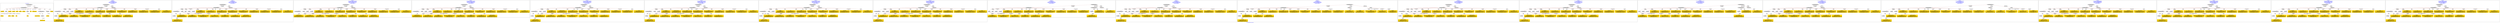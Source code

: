 digraph n0 {
fontcolor="blue"
remincross="true"
label="s19-s-indianapolis-artworks.xml"
subgraph cluster_0 {
label="1-correct model"
n2[style="filled",color="white",fillcolor="lightgray",label="CulturalHeritageObject1"];
n3[shape="plaintext",style="filled",fillcolor="gold",label="creationDate"];
n4[style="filled",color="white",fillcolor="lightgray",label="Person1"];
n5[shape="plaintext",style="filled",fillcolor="gold",label="galleryLabel"];
n6[shape="plaintext",style="filled",fillcolor="gold",label="dimensions"];
n7[shape="plaintext",style="filled",fillcolor="gold",label="materials"];
n8[shape="plaintext",style="filled",fillcolor="gold",label="creditLine"];
n9[shape="plaintext",style="filled",fillcolor="gold",label="provenance"];
n10[style="filled",color="white",fillcolor="lightgray",label="Concept1"];
n11[shape="plaintext",style="filled",fillcolor="gold",label="title"];
n12[shape="plaintext",style="filled",fillcolor="gold",label="accessionNumber"];
n13[style="filled",color="white",fillcolor="lightgray",label="CulturalHeritageObject2"];
n14[style="filled",color="white",fillcolor="lightgray",label="Document2"];
n15[shape="plaintext",style="filled",fillcolor="gold",label="relatedArtworksTitle"];
n16[style="filled",color="white",fillcolor="lightgray",label="Document1"];
n17[shape="plaintext",style="filled",fillcolor="gold",label="nationality"];
n18[shape="plaintext",style="filled",fillcolor="gold",label="birthDate"];
n19[shape="plaintext",style="filled",fillcolor="gold",label="deathDate"];
n20[shape="plaintext",style="filled",fillcolor="gold",label="artist"];
n21[style="filled",color="white",fillcolor="lightgray",label="EuropeanaAggregation1"];
n22[style="filled",color="white",fillcolor="lightgray",label="WebResource1"];
n23[shape="plaintext",style="filled",fillcolor="gold",label="imageURL"];
n24[shape="plaintext",style="filled",fillcolor="gold",label="values"];
n25[shape="plaintext",style="filled",fillcolor="gold",label="relatedArtworksURL"];
n26[shape="plaintext",style="filled",fillcolor="gold",label="sourceURL"];
}
subgraph cluster_1 {
label="candidate 0\nlink coherence:1.0\nnode coherence:1.0\nconfidence:0.5489936653993029\nmapping score:0.6143704374860423\ncost:23.9998\n-precision:0.92-recall:0.92"
n28[style="filled",color="white",fillcolor="lightgray",label="CulturalHeritageObject1"];
n29[style="filled",color="white",fillcolor="lightgray",label="CulturalHeritageObject2"];
n30[style="filled",color="white",fillcolor="lightgray",label="Person1"];
n31[style="filled",color="white",fillcolor="lightgray",label="Concept1"];
n32[style="filled",color="white",fillcolor="lightgray",label="Document1"];
n33[style="filled",color="white",fillcolor="lightgray",label="Document2"];
n34[style="filled",color="white",fillcolor="lightgray",label="EuropeanaAggregation1"];
n35[style="filled",color="white",fillcolor="lightgray",label="WebResource1"];
n36[shape="plaintext",style="filled",fillcolor="gold",label="values\n[Concept,prefLabel,0.341]\n[CulturalHeritageObject,description,0.339]\n[CulturalHeritageObject,title,0.199]\n[Person,biographicalInformation,0.122]"];
n37[shape="plaintext",style="filled",fillcolor="gold",label="relatedArtworksTitle\n[Document,classLink,0.449]\n[CulturalHeritageObject,title,0.265]\n[CulturalHeritageObject,description,0.182]\n[Person,biographicalInformation,0.104]"];
n38[shape="plaintext",style="filled",fillcolor="gold",label="birthDate\n[Person,dateOfBirth,0.517]\n[Person,dateOfDeath,0.273]\n[CulturalHeritageObject,created,0.167]\n[Person,biographicalInformation,0.044]"];
n39[shape="plaintext",style="filled",fillcolor="gold",label="creationDate\n[Person,dateOfBirth,0.421]\n[CulturalHeritageObject,created,0.363]\n[Person,dateOfDeath,0.131]\n[Person,biographicalInformation,0.084]"];
n40[shape="plaintext",style="filled",fillcolor="gold",label="nationality\n[Person,countryAssociatedWithThePerson,0.754]\n[CulturalHeritageObject,provenance,0.098]\n[Concept,prefLabel,0.085]\n[CulturalHeritageObject,title,0.063]"];
n41[shape="plaintext",style="filled",fillcolor="gold",label="imageURL\n[WebResource,classLink,0.866]\n[Document,classLink,0.127]\n[CulturalHeritageObject,description,0.005]\n[Person,biographicalInformation,0.002]"];
n42[shape="plaintext",style="filled",fillcolor="gold",label="title\n[Document,classLink,0.379]\n[CulturalHeritageObject,title,0.274]\n[CulturalHeritageObject,description,0.204]\n[WebResource,classLink,0.143]"];
n43[shape="plaintext",style="filled",fillcolor="gold",label="artist\n[Person,nameOfThePerson,0.401]\n[Document,classLink,0.396]\n[WebResource,classLink,0.135]\n[CulturalHeritageObject,description,0.069]"];
n44[shape="plaintext",style="filled",fillcolor="gold",label="materials\n[CulturalHeritageObject,medium,0.869]\n[CulturalHeritageObject,provenance,0.051]\n[CulturalHeritageObject,description,0.043]\n[Person,biographicalInformation,0.037]"];
n45[shape="plaintext",style="filled",fillcolor="gold",label="provenance\n[CulturalHeritageObject,provenance,0.507]\n[CulturalHeritageObject,description,0.207]\n[Person,biographicalInformation,0.153]\n[CulturalHeritageObject,title,0.133]"];
n46[shape="plaintext",style="filled",fillcolor="gold",label="creditLine\n[CulturalHeritageObject,provenance,0.72]\n[CulturalHeritageObject,description,0.105]\n[CulturalHeritageObject,title,0.098]\n[Document,classLink,0.077]"];
n47[shape="plaintext",style="filled",fillcolor="gold",label="relatedArtworksURL\n[Document,classLink,0.483]\n[WebResource,classLink,0.46]\n[CulturalHeritageObject,description,0.032]\n[CulturalHeritageObject,provenance,0.025]"];
n48[shape="plaintext",style="filled",fillcolor="gold",label="sourceURL\n[Document,classLink,0.483]\n[WebResource,classLink,0.462]\n[CulturalHeritageObject,description,0.032]\n[CulturalHeritageObject,provenance,0.023]"];
n49[shape="plaintext",style="filled",fillcolor="gold",label="dimensions\n[CulturalHeritageObject,extent,0.615]\n[CulturalHeritageObject,description,0.191]\n[CulturalHeritageObject,title,0.107]\n[CulturalHeritageObject,provenance,0.088]"];
n50[shape="plaintext",style="filled",fillcolor="gold",label="galleryLabel\n[Person,biographicalInformation,0.44]\n[CulturalHeritageObject,description,0.408]\n[CulturalHeritageObject,title,0.091]\n[CulturalHeritageObject,provenance,0.061]"];
n51[shape="plaintext",style="filled",fillcolor="gold",label="accessionNumber\n[CulturalHeritageObject,accessionNumber,0.997]\n[CulturalHeritageObject,extent,0.002]\n[CulturalHeritageObject,provenance,0.0]\n[CulturalHeritageObject,description,0.0]"];
n52[shape="plaintext",style="filled",fillcolor="gold",label="deathDate\n[Person,dateOfDeath,0.468]\n[CulturalHeritageObject,created,0.318]\n[Person,dateOfBirth,0.168]\n[CulturalHeritageObject,title,0.047]"];
}
subgraph cluster_2 {
label="candidate 1\nlink coherence:0.96\nnode coherence:1.0\nconfidence:0.5489936653993029\nmapping score:0.6143704374860423\ncost:24.9998\n-precision:0.88-recall:0.92"
n54[style="filled",color="white",fillcolor="lightgray",label="CulturalHeritageObject1"];
n55[style="filled",color="white",fillcolor="lightgray",label="CulturalHeritageObject2"];
n56[style="filled",color="white",fillcolor="lightgray",label="Person1"];
n57[style="filled",color="white",fillcolor="lightgray",label="Place1"];
n58[style="filled",color="white",fillcolor="lightgray",label="Concept1"];
n59[style="filled",color="white",fillcolor="lightgray",label="Document1"];
n60[style="filled",color="white",fillcolor="lightgray",label="Document2"];
n61[style="filled",color="white",fillcolor="lightgray",label="EuropeanaAggregation1"];
n62[style="filled",color="white",fillcolor="lightgray",label="WebResource1"];
n63[shape="plaintext",style="filled",fillcolor="gold",label="values\n[Concept,prefLabel,0.341]\n[CulturalHeritageObject,description,0.339]\n[CulturalHeritageObject,title,0.199]\n[Person,biographicalInformation,0.122]"];
n64[shape="plaintext",style="filled",fillcolor="gold",label="relatedArtworksTitle\n[Document,classLink,0.449]\n[CulturalHeritageObject,title,0.265]\n[CulturalHeritageObject,description,0.182]\n[Person,biographicalInformation,0.104]"];
n65[shape="plaintext",style="filled",fillcolor="gold",label="birthDate\n[Person,dateOfBirth,0.517]\n[Person,dateOfDeath,0.273]\n[CulturalHeritageObject,created,0.167]\n[Person,biographicalInformation,0.044]"];
n66[shape="plaintext",style="filled",fillcolor="gold",label="creationDate\n[Person,dateOfBirth,0.421]\n[CulturalHeritageObject,created,0.363]\n[Person,dateOfDeath,0.131]\n[Person,biographicalInformation,0.084]"];
n67[shape="plaintext",style="filled",fillcolor="gold",label="nationality\n[Person,countryAssociatedWithThePerson,0.754]\n[CulturalHeritageObject,provenance,0.098]\n[Concept,prefLabel,0.085]\n[CulturalHeritageObject,title,0.063]"];
n68[shape="plaintext",style="filled",fillcolor="gold",label="imageURL\n[WebResource,classLink,0.866]\n[Document,classLink,0.127]\n[CulturalHeritageObject,description,0.005]\n[Person,biographicalInformation,0.002]"];
n69[shape="plaintext",style="filled",fillcolor="gold",label="title\n[Document,classLink,0.379]\n[CulturalHeritageObject,title,0.274]\n[CulturalHeritageObject,description,0.204]\n[WebResource,classLink,0.143]"];
n70[shape="plaintext",style="filled",fillcolor="gold",label="artist\n[Person,nameOfThePerson,0.401]\n[Document,classLink,0.396]\n[WebResource,classLink,0.135]\n[CulturalHeritageObject,description,0.069]"];
n71[shape="plaintext",style="filled",fillcolor="gold",label="materials\n[CulturalHeritageObject,medium,0.869]\n[CulturalHeritageObject,provenance,0.051]\n[CulturalHeritageObject,description,0.043]\n[Person,biographicalInformation,0.037]"];
n72[shape="plaintext",style="filled",fillcolor="gold",label="provenance\n[CulturalHeritageObject,provenance,0.507]\n[CulturalHeritageObject,description,0.207]\n[Person,biographicalInformation,0.153]\n[CulturalHeritageObject,title,0.133]"];
n73[shape="plaintext",style="filled",fillcolor="gold",label="creditLine\n[CulturalHeritageObject,provenance,0.72]\n[CulturalHeritageObject,description,0.105]\n[CulturalHeritageObject,title,0.098]\n[Document,classLink,0.077]"];
n74[shape="plaintext",style="filled",fillcolor="gold",label="relatedArtworksURL\n[Document,classLink,0.483]\n[WebResource,classLink,0.46]\n[CulturalHeritageObject,description,0.032]\n[CulturalHeritageObject,provenance,0.025]"];
n75[shape="plaintext",style="filled",fillcolor="gold",label="sourceURL\n[Document,classLink,0.483]\n[WebResource,classLink,0.462]\n[CulturalHeritageObject,description,0.032]\n[CulturalHeritageObject,provenance,0.023]"];
n76[shape="plaintext",style="filled",fillcolor="gold",label="dimensions\n[CulturalHeritageObject,extent,0.615]\n[CulturalHeritageObject,description,0.191]\n[CulturalHeritageObject,title,0.107]\n[CulturalHeritageObject,provenance,0.088]"];
n77[shape="plaintext",style="filled",fillcolor="gold",label="galleryLabel\n[Person,biographicalInformation,0.44]\n[CulturalHeritageObject,description,0.408]\n[CulturalHeritageObject,title,0.091]\n[CulturalHeritageObject,provenance,0.061]"];
n78[shape="plaintext",style="filled",fillcolor="gold",label="accessionNumber\n[CulturalHeritageObject,accessionNumber,0.997]\n[CulturalHeritageObject,extent,0.002]\n[CulturalHeritageObject,provenance,0.0]\n[CulturalHeritageObject,description,0.0]"];
n79[shape="plaintext",style="filled",fillcolor="gold",label="deathDate\n[Person,dateOfDeath,0.468]\n[CulturalHeritageObject,created,0.318]\n[Person,dateOfBirth,0.168]\n[CulturalHeritageObject,title,0.047]"];
}
subgraph cluster_3 {
label="candidate 10\nlink coherence:0.9565217391304348\nnode coherence:0.9565217391304348\nconfidence:0.5224232417883702\nmapping score:0.6008247975611704\ncost:121.9998\n-precision:0.91-recall:0.88"
n81[style="filled",color="white",fillcolor="lightgray",label="CulturalHeritageObject1"];
n82[style="filled",color="white",fillcolor="lightgray",label="CulturalHeritageObject2"];
n83[style="filled",color="white",fillcolor="lightgray",label="Person1"];
n84[style="filled",color="white",fillcolor="lightgray",label="Concept1"];
n85[style="filled",color="white",fillcolor="lightgray",label="Document1"];
n86[style="filled",color="white",fillcolor="lightgray",label="EuropeanaAggregation1"];
n87[style="filled",color="white",fillcolor="lightgray",label="WebResource1"];
n88[shape="plaintext",style="filled",fillcolor="gold",label="values\n[Concept,prefLabel,0.341]\n[CulturalHeritageObject,description,0.339]\n[CulturalHeritageObject,title,0.199]\n[Person,biographicalInformation,0.122]"];
n89[shape="plaintext",style="filled",fillcolor="gold",label="relatedArtworksTitle\n[Document,classLink,0.449]\n[CulturalHeritageObject,title,0.265]\n[CulturalHeritageObject,description,0.182]\n[Person,biographicalInformation,0.104]"];
n90[shape="plaintext",style="filled",fillcolor="gold",label="birthDate\n[Person,dateOfBirth,0.517]\n[Person,dateOfDeath,0.273]\n[CulturalHeritageObject,created,0.167]\n[Person,biographicalInformation,0.044]"];
n91[shape="plaintext",style="filled",fillcolor="gold",label="creationDate\n[Person,dateOfBirth,0.421]\n[CulturalHeritageObject,created,0.363]\n[Person,dateOfDeath,0.131]\n[Person,biographicalInformation,0.084]"];
n92[shape="plaintext",style="filled",fillcolor="gold",label="nationality\n[Person,countryAssociatedWithThePerson,0.754]\n[CulturalHeritageObject,provenance,0.098]\n[Concept,prefLabel,0.085]\n[CulturalHeritageObject,title,0.063]"];
n93[shape="plaintext",style="filled",fillcolor="gold",label="imageURL\n[WebResource,classLink,0.866]\n[Document,classLink,0.127]\n[CulturalHeritageObject,description,0.005]\n[Person,biographicalInformation,0.002]"];
n94[shape="plaintext",style="filled",fillcolor="gold",label="title\n[Document,classLink,0.379]\n[CulturalHeritageObject,title,0.274]\n[CulturalHeritageObject,description,0.204]\n[WebResource,classLink,0.143]"];
n95[shape="plaintext",style="filled",fillcolor="gold",label="artist\n[Person,nameOfThePerson,0.401]\n[Document,classLink,0.396]\n[WebResource,classLink,0.135]\n[CulturalHeritageObject,description,0.069]"];
n96[shape="plaintext",style="filled",fillcolor="gold",label="materials\n[CulturalHeritageObject,medium,0.869]\n[CulturalHeritageObject,provenance,0.051]\n[CulturalHeritageObject,description,0.043]\n[Person,biographicalInformation,0.037]"];
n97[shape="plaintext",style="filled",fillcolor="gold",label="provenance\n[CulturalHeritageObject,provenance,0.507]\n[CulturalHeritageObject,description,0.207]\n[Person,biographicalInformation,0.153]\n[CulturalHeritageObject,title,0.133]"];
n98[shape="plaintext",style="filled",fillcolor="gold",label="sourceURL\n[Document,classLink,0.483]\n[WebResource,classLink,0.462]\n[CulturalHeritageObject,description,0.032]\n[CulturalHeritageObject,provenance,0.023]"];
n99[shape="plaintext",style="filled",fillcolor="gold",label="creditLine\n[CulturalHeritageObject,provenance,0.72]\n[CulturalHeritageObject,description,0.105]\n[CulturalHeritageObject,title,0.098]\n[Document,classLink,0.077]"];
n100[shape="plaintext",style="filled",fillcolor="gold",label="relatedArtworksURL\n[Document,classLink,0.483]\n[WebResource,classLink,0.46]\n[CulturalHeritageObject,description,0.032]\n[CulturalHeritageObject,provenance,0.025]"];
n101[shape="plaintext",style="filled",fillcolor="gold",label="dimensions\n[CulturalHeritageObject,extent,0.615]\n[CulturalHeritageObject,description,0.191]\n[CulturalHeritageObject,title,0.107]\n[CulturalHeritageObject,provenance,0.088]"];
n102[shape="plaintext",style="filled",fillcolor="gold",label="galleryLabel\n[Person,biographicalInformation,0.44]\n[CulturalHeritageObject,description,0.408]\n[CulturalHeritageObject,title,0.091]\n[CulturalHeritageObject,provenance,0.061]"];
n103[shape="plaintext",style="filled",fillcolor="gold",label="accessionNumber\n[CulturalHeritageObject,accessionNumber,0.997]\n[CulturalHeritageObject,extent,0.002]\n[CulturalHeritageObject,provenance,0.0]\n[CulturalHeritageObject,description,0.0]"];
n104[shape="plaintext",style="filled",fillcolor="gold",label="deathDate\n[Person,dateOfDeath,0.468]\n[CulturalHeritageObject,created,0.318]\n[Person,dateOfBirth,0.168]\n[CulturalHeritageObject,title,0.047]"];
}
subgraph cluster_4 {
label="candidate 11\nlink coherence:0.9565217391304348\nnode coherence:0.9565217391304348\nconfidence:0.521916820329433\nmapping score:0.6006559904081913\ncost:121.9998\n-precision:0.91-recall:0.88"
n106[style="filled",color="white",fillcolor="lightgray",label="CulturalHeritageObject1"];
n107[style="filled",color="white",fillcolor="lightgray",label="CulturalHeritageObject2"];
n108[style="filled",color="white",fillcolor="lightgray",label="Person1"];
n109[style="filled",color="white",fillcolor="lightgray",label="Concept1"];
n110[style="filled",color="white",fillcolor="lightgray",label="Document1"];
n111[style="filled",color="white",fillcolor="lightgray",label="EuropeanaAggregation1"];
n112[style="filled",color="white",fillcolor="lightgray",label="WebResource1"];
n113[shape="plaintext",style="filled",fillcolor="gold",label="values\n[Concept,prefLabel,0.341]\n[CulturalHeritageObject,description,0.339]\n[CulturalHeritageObject,title,0.199]\n[Person,biographicalInformation,0.122]"];
n114[shape="plaintext",style="filled",fillcolor="gold",label="relatedArtworksTitle\n[Document,classLink,0.449]\n[CulturalHeritageObject,title,0.265]\n[CulturalHeritageObject,description,0.182]\n[Person,biographicalInformation,0.104]"];
n115[shape="plaintext",style="filled",fillcolor="gold",label="birthDate\n[Person,dateOfBirth,0.517]\n[Person,dateOfDeath,0.273]\n[CulturalHeritageObject,created,0.167]\n[Person,biographicalInformation,0.044]"];
n116[shape="plaintext",style="filled",fillcolor="gold",label="creationDate\n[Person,dateOfBirth,0.421]\n[CulturalHeritageObject,created,0.363]\n[Person,dateOfDeath,0.131]\n[Person,biographicalInformation,0.084]"];
n117[shape="plaintext",style="filled",fillcolor="gold",label="nationality\n[Person,countryAssociatedWithThePerson,0.754]\n[CulturalHeritageObject,provenance,0.098]\n[Concept,prefLabel,0.085]\n[CulturalHeritageObject,title,0.063]"];
n118[shape="plaintext",style="filled",fillcolor="gold",label="imageURL\n[WebResource,classLink,0.866]\n[Document,classLink,0.127]\n[CulturalHeritageObject,description,0.005]\n[Person,biographicalInformation,0.002]"];
n119[shape="plaintext",style="filled",fillcolor="gold",label="title\n[Document,classLink,0.379]\n[CulturalHeritageObject,title,0.274]\n[CulturalHeritageObject,description,0.204]\n[WebResource,classLink,0.143]"];
n120[shape="plaintext",style="filled",fillcolor="gold",label="artist\n[Person,nameOfThePerson,0.401]\n[Document,classLink,0.396]\n[WebResource,classLink,0.135]\n[CulturalHeritageObject,description,0.069]"];
n121[shape="plaintext",style="filled",fillcolor="gold",label="materials\n[CulturalHeritageObject,medium,0.869]\n[CulturalHeritageObject,provenance,0.051]\n[CulturalHeritageObject,description,0.043]\n[Person,biographicalInformation,0.037]"];
n122[shape="plaintext",style="filled",fillcolor="gold",label="provenance\n[CulturalHeritageObject,provenance,0.507]\n[CulturalHeritageObject,description,0.207]\n[Person,biographicalInformation,0.153]\n[CulturalHeritageObject,title,0.133]"];
n123[shape="plaintext",style="filled",fillcolor="gold",label="creditLine\n[CulturalHeritageObject,provenance,0.72]\n[CulturalHeritageObject,description,0.105]\n[CulturalHeritageObject,title,0.098]\n[Document,classLink,0.077]"];
n124[shape="plaintext",style="filled",fillcolor="gold",label="relatedArtworksURL\n[Document,classLink,0.483]\n[WebResource,classLink,0.46]\n[CulturalHeritageObject,description,0.032]\n[CulturalHeritageObject,provenance,0.025]"];
n125[shape="plaintext",style="filled",fillcolor="gold",label="dimensions\n[CulturalHeritageObject,extent,0.615]\n[CulturalHeritageObject,description,0.191]\n[CulturalHeritageObject,title,0.107]\n[CulturalHeritageObject,provenance,0.088]"];
n126[shape="plaintext",style="filled",fillcolor="gold",label="galleryLabel\n[Person,biographicalInformation,0.44]\n[CulturalHeritageObject,description,0.408]\n[CulturalHeritageObject,title,0.091]\n[CulturalHeritageObject,provenance,0.061]"];
n127[shape="plaintext",style="filled",fillcolor="gold",label="sourceURL\n[Document,classLink,0.483]\n[WebResource,classLink,0.462]\n[CulturalHeritageObject,description,0.032]\n[CulturalHeritageObject,provenance,0.023]"];
n128[shape="plaintext",style="filled",fillcolor="gold",label="accessionNumber\n[CulturalHeritageObject,accessionNumber,0.997]\n[CulturalHeritageObject,extent,0.002]\n[CulturalHeritageObject,provenance,0.0]\n[CulturalHeritageObject,description,0.0]"];
n129[shape="plaintext",style="filled",fillcolor="gold",label="deathDate\n[Person,dateOfDeath,0.468]\n[CulturalHeritageObject,created,0.318]\n[Person,dateOfBirth,0.168]\n[CulturalHeritageObject,title,0.047]"];
}
subgraph cluster_5 {
label="candidate 12\nlink coherence:0.9565217391304348\nnode coherence:0.9565217391304348\nconfidence:0.5202512937068312\nmapping score:0.6001008148673239\ncost:121.99982\n-precision:0.83-recall:0.79"
n131[style="filled",color="white",fillcolor="lightgray",label="CulturalHeritageObject1"];
n132[style="filled",color="white",fillcolor="lightgray",label="CulturalHeritageObject2"];
n133[style="filled",color="white",fillcolor="lightgray",label="Person1"];
n134[style="filled",color="white",fillcolor="lightgray",label="Document1"];
n135[style="filled",color="white",fillcolor="lightgray",label="Document2"];
n136[style="filled",color="white",fillcolor="lightgray",label="EuropeanaAggregation1"];
n137[style="filled",color="white",fillcolor="lightgray",label="WebResource1"];
n138[shape="plaintext",style="filled",fillcolor="gold",label="values\n[Concept,prefLabel,0.341]\n[CulturalHeritageObject,description,0.339]\n[CulturalHeritageObject,title,0.199]\n[Person,biographicalInformation,0.122]"];
n139[shape="plaintext",style="filled",fillcolor="gold",label="birthDate\n[Person,dateOfBirth,0.517]\n[Person,dateOfDeath,0.273]\n[CulturalHeritageObject,created,0.167]\n[Person,biographicalInformation,0.044]"];
n140[shape="plaintext",style="filled",fillcolor="gold",label="creationDate\n[Person,dateOfBirth,0.421]\n[CulturalHeritageObject,created,0.363]\n[Person,dateOfDeath,0.131]\n[Person,biographicalInformation,0.084]"];
n141[shape="plaintext",style="filled",fillcolor="gold",label="nationality\n[Person,countryAssociatedWithThePerson,0.754]\n[CulturalHeritageObject,provenance,0.098]\n[Concept,prefLabel,0.085]\n[CulturalHeritageObject,title,0.063]"];
n142[shape="plaintext",style="filled",fillcolor="gold",label="imageURL\n[WebResource,classLink,0.866]\n[Document,classLink,0.127]\n[CulturalHeritageObject,description,0.005]\n[Person,biographicalInformation,0.002]"];
n143[shape="plaintext",style="filled",fillcolor="gold",label="relatedArtworksTitle\n[Document,classLink,0.449]\n[CulturalHeritageObject,title,0.265]\n[CulturalHeritageObject,description,0.182]\n[Person,biographicalInformation,0.104]"];
n144[shape="plaintext",style="filled",fillcolor="gold",label="artist\n[Person,nameOfThePerson,0.401]\n[Document,classLink,0.396]\n[WebResource,classLink,0.135]\n[CulturalHeritageObject,description,0.069]"];
n145[shape="plaintext",style="filled",fillcolor="gold",label="materials\n[CulturalHeritageObject,medium,0.869]\n[CulturalHeritageObject,provenance,0.051]\n[CulturalHeritageObject,description,0.043]\n[Person,biographicalInformation,0.037]"];
n146[shape="plaintext",style="filled",fillcolor="gold",label="provenance\n[CulturalHeritageObject,provenance,0.507]\n[CulturalHeritageObject,description,0.207]\n[Person,biographicalInformation,0.153]\n[CulturalHeritageObject,title,0.133]"];
n147[shape="plaintext",style="filled",fillcolor="gold",label="sourceURL\n[Document,classLink,0.483]\n[WebResource,classLink,0.462]\n[CulturalHeritageObject,description,0.032]\n[CulturalHeritageObject,provenance,0.023]"];
n148[shape="plaintext",style="filled",fillcolor="gold",label="creditLine\n[CulturalHeritageObject,provenance,0.72]\n[CulturalHeritageObject,description,0.105]\n[CulturalHeritageObject,title,0.098]\n[Document,classLink,0.077]"];
n149[shape="plaintext",style="filled",fillcolor="gold",label="title\n[Document,classLink,0.379]\n[CulturalHeritageObject,title,0.274]\n[CulturalHeritageObject,description,0.204]\n[WebResource,classLink,0.143]"];
n150[shape="plaintext",style="filled",fillcolor="gold",label="dimensions\n[CulturalHeritageObject,extent,0.615]\n[CulturalHeritageObject,description,0.191]\n[CulturalHeritageObject,title,0.107]\n[CulturalHeritageObject,provenance,0.088]"];
n151[shape="plaintext",style="filled",fillcolor="gold",label="relatedArtworksURL\n[Document,classLink,0.483]\n[WebResource,classLink,0.46]\n[CulturalHeritageObject,description,0.032]\n[CulturalHeritageObject,provenance,0.025]"];
n152[shape="plaintext",style="filled",fillcolor="gold",label="galleryLabel\n[Person,biographicalInformation,0.44]\n[CulturalHeritageObject,description,0.408]\n[CulturalHeritageObject,title,0.091]\n[CulturalHeritageObject,provenance,0.061]"];
n153[shape="plaintext",style="filled",fillcolor="gold",label="accessionNumber\n[CulturalHeritageObject,accessionNumber,0.997]\n[CulturalHeritageObject,extent,0.002]\n[CulturalHeritageObject,provenance,0.0]\n[CulturalHeritageObject,description,0.0]"];
n154[shape="plaintext",style="filled",fillcolor="gold",label="deathDate\n[Person,dateOfDeath,0.468]\n[CulturalHeritageObject,created,0.318]\n[Person,dateOfBirth,0.168]\n[CulturalHeritageObject,title,0.047]"];
}
subgraph cluster_6 {
label="candidate 13\nlink coherence:0.9565217391304348\nnode coherence:0.9565217391304348\nconfidence:0.519744872247894\nmapping score:0.5999320077143449\ncost:121.99982\n-precision:0.83-recall:0.79"
n156[style="filled",color="white",fillcolor="lightgray",label="CulturalHeritageObject1"];
n157[style="filled",color="white",fillcolor="lightgray",label="CulturalHeritageObject2"];
n158[style="filled",color="white",fillcolor="lightgray",label="Person1"];
n159[style="filled",color="white",fillcolor="lightgray",label="Document1"];
n160[style="filled",color="white",fillcolor="lightgray",label="Document2"];
n161[style="filled",color="white",fillcolor="lightgray",label="EuropeanaAggregation1"];
n162[style="filled",color="white",fillcolor="lightgray",label="WebResource1"];
n163[shape="plaintext",style="filled",fillcolor="gold",label="values\n[Concept,prefLabel,0.341]\n[CulturalHeritageObject,description,0.339]\n[CulturalHeritageObject,title,0.199]\n[Person,biographicalInformation,0.122]"];
n164[shape="plaintext",style="filled",fillcolor="gold",label="birthDate\n[Person,dateOfBirth,0.517]\n[Person,dateOfDeath,0.273]\n[CulturalHeritageObject,created,0.167]\n[Person,biographicalInformation,0.044]"];
n165[shape="plaintext",style="filled",fillcolor="gold",label="creationDate\n[Person,dateOfBirth,0.421]\n[CulturalHeritageObject,created,0.363]\n[Person,dateOfDeath,0.131]\n[Person,biographicalInformation,0.084]"];
n166[shape="plaintext",style="filled",fillcolor="gold",label="nationality\n[Person,countryAssociatedWithThePerson,0.754]\n[CulturalHeritageObject,provenance,0.098]\n[Concept,prefLabel,0.085]\n[CulturalHeritageObject,title,0.063]"];
n167[shape="plaintext",style="filled",fillcolor="gold",label="imageURL\n[WebResource,classLink,0.866]\n[Document,classLink,0.127]\n[CulturalHeritageObject,description,0.005]\n[Person,biographicalInformation,0.002]"];
n168[shape="plaintext",style="filled",fillcolor="gold",label="relatedArtworksTitle\n[Document,classLink,0.449]\n[CulturalHeritageObject,title,0.265]\n[CulturalHeritageObject,description,0.182]\n[Person,biographicalInformation,0.104]"];
n169[shape="plaintext",style="filled",fillcolor="gold",label="artist\n[Person,nameOfThePerson,0.401]\n[Document,classLink,0.396]\n[WebResource,classLink,0.135]\n[CulturalHeritageObject,description,0.069]"];
n170[shape="plaintext",style="filled",fillcolor="gold",label="materials\n[CulturalHeritageObject,medium,0.869]\n[CulturalHeritageObject,provenance,0.051]\n[CulturalHeritageObject,description,0.043]\n[Person,biographicalInformation,0.037]"];
n171[shape="plaintext",style="filled",fillcolor="gold",label="provenance\n[CulturalHeritageObject,provenance,0.507]\n[CulturalHeritageObject,description,0.207]\n[Person,biographicalInformation,0.153]\n[CulturalHeritageObject,title,0.133]"];
n172[shape="plaintext",style="filled",fillcolor="gold",label="creditLine\n[CulturalHeritageObject,provenance,0.72]\n[CulturalHeritageObject,description,0.105]\n[CulturalHeritageObject,title,0.098]\n[Document,classLink,0.077]"];
n173[shape="plaintext",style="filled",fillcolor="gold",label="title\n[Document,classLink,0.379]\n[CulturalHeritageObject,title,0.274]\n[CulturalHeritageObject,description,0.204]\n[WebResource,classLink,0.143]"];
n174[shape="plaintext",style="filled",fillcolor="gold",label="dimensions\n[CulturalHeritageObject,extent,0.615]\n[CulturalHeritageObject,description,0.191]\n[CulturalHeritageObject,title,0.107]\n[CulturalHeritageObject,provenance,0.088]"];
n175[shape="plaintext",style="filled",fillcolor="gold",label="relatedArtworksURL\n[Document,classLink,0.483]\n[WebResource,classLink,0.46]\n[CulturalHeritageObject,description,0.032]\n[CulturalHeritageObject,provenance,0.025]"];
n176[shape="plaintext",style="filled",fillcolor="gold",label="galleryLabel\n[Person,biographicalInformation,0.44]\n[CulturalHeritageObject,description,0.408]\n[CulturalHeritageObject,title,0.091]\n[CulturalHeritageObject,provenance,0.061]"];
n177[shape="plaintext",style="filled",fillcolor="gold",label="sourceURL\n[Document,classLink,0.483]\n[WebResource,classLink,0.462]\n[CulturalHeritageObject,description,0.032]\n[CulturalHeritageObject,provenance,0.023]"];
n178[shape="plaintext",style="filled",fillcolor="gold",label="accessionNumber\n[CulturalHeritageObject,accessionNumber,0.997]\n[CulturalHeritageObject,extent,0.002]\n[CulturalHeritageObject,provenance,0.0]\n[CulturalHeritageObject,description,0.0]"];
n179[shape="plaintext",style="filled",fillcolor="gold",label="deathDate\n[Person,dateOfDeath,0.468]\n[CulturalHeritageObject,created,0.318]\n[Person,dateOfBirth,0.168]\n[CulturalHeritageObject,title,0.047]"];
}
subgraph cluster_7 {
label="candidate 14\nlink coherence:0.9565217391304348\nnode coherence:0.9565217391304348\nconfidence:0.5077151814981054\nmapping score:0.5959221107977487\ncost:121.99982\n-precision:0.78-recall:0.75"
n181[style="filled",color="white",fillcolor="lightgray",label="CulturalHeritageObject1"];
n182[style="filled",color="white",fillcolor="lightgray",label="CulturalHeritageObject2"];
n183[style="filled",color="white",fillcolor="lightgray",label="Person1"];
n184[style="filled",color="white",fillcolor="lightgray",label="Document1"];
n185[style="filled",color="white",fillcolor="lightgray",label="Document2"];
n186[style="filled",color="white",fillcolor="lightgray",label="EuropeanaAggregation1"];
n187[style="filled",color="white",fillcolor="lightgray",label="WebResource1"];
n188[shape="plaintext",style="filled",fillcolor="gold",label="values\n[Concept,prefLabel,0.341]\n[CulturalHeritageObject,description,0.339]\n[CulturalHeritageObject,title,0.199]\n[Person,biographicalInformation,0.122]"];
n189[shape="plaintext",style="filled",fillcolor="gold",label="birthDate\n[Person,dateOfBirth,0.517]\n[Person,dateOfDeath,0.273]\n[CulturalHeritageObject,created,0.167]\n[Person,biographicalInformation,0.044]"];
n190[shape="plaintext",style="filled",fillcolor="gold",label="creationDate\n[Person,dateOfBirth,0.421]\n[CulturalHeritageObject,created,0.363]\n[Person,dateOfDeath,0.131]\n[Person,biographicalInformation,0.084]"];
n191[shape="plaintext",style="filled",fillcolor="gold",label="nationality\n[Person,countryAssociatedWithThePerson,0.754]\n[CulturalHeritageObject,provenance,0.098]\n[Concept,prefLabel,0.085]\n[CulturalHeritageObject,title,0.063]"];
n192[shape="plaintext",style="filled",fillcolor="gold",label="imageURL\n[WebResource,classLink,0.866]\n[Document,classLink,0.127]\n[CulturalHeritageObject,description,0.005]\n[Person,biographicalInformation,0.002]"];
n193[shape="plaintext",style="filled",fillcolor="gold",label="title\n[Document,classLink,0.379]\n[CulturalHeritageObject,title,0.274]\n[CulturalHeritageObject,description,0.204]\n[WebResource,classLink,0.143]"];
n194[shape="plaintext",style="filled",fillcolor="gold",label="artist\n[Person,nameOfThePerson,0.401]\n[Document,classLink,0.396]\n[WebResource,classLink,0.135]\n[CulturalHeritageObject,description,0.069]"];
n195[shape="plaintext",style="filled",fillcolor="gold",label="materials\n[CulturalHeritageObject,medium,0.869]\n[CulturalHeritageObject,provenance,0.051]\n[CulturalHeritageObject,description,0.043]\n[Person,biographicalInformation,0.037]"];
n196[shape="plaintext",style="filled",fillcolor="gold",label="provenance\n[CulturalHeritageObject,provenance,0.507]\n[CulturalHeritageObject,description,0.207]\n[Person,biographicalInformation,0.153]\n[CulturalHeritageObject,title,0.133]"];
n197[shape="plaintext",style="filled",fillcolor="gold",label="sourceURL\n[Document,classLink,0.483]\n[WebResource,classLink,0.462]\n[CulturalHeritageObject,description,0.032]\n[CulturalHeritageObject,provenance,0.023]"];
n198[shape="plaintext",style="filled",fillcolor="gold",label="creditLine\n[CulturalHeritageObject,provenance,0.72]\n[CulturalHeritageObject,description,0.105]\n[CulturalHeritageObject,title,0.098]\n[Document,classLink,0.077]"];
n199[shape="plaintext",style="filled",fillcolor="gold",label="relatedArtworksTitle\n[Document,classLink,0.449]\n[CulturalHeritageObject,title,0.265]\n[CulturalHeritageObject,description,0.182]\n[Person,biographicalInformation,0.104]"];
n200[shape="plaintext",style="filled",fillcolor="gold",label="dimensions\n[CulturalHeritageObject,extent,0.615]\n[CulturalHeritageObject,description,0.191]\n[CulturalHeritageObject,title,0.107]\n[CulturalHeritageObject,provenance,0.088]"];
n201[shape="plaintext",style="filled",fillcolor="gold",label="relatedArtworksURL\n[Document,classLink,0.483]\n[WebResource,classLink,0.46]\n[CulturalHeritageObject,description,0.032]\n[CulturalHeritageObject,provenance,0.025]"];
n202[shape="plaintext",style="filled",fillcolor="gold",label="galleryLabel\n[Person,biographicalInformation,0.44]\n[CulturalHeritageObject,description,0.408]\n[CulturalHeritageObject,title,0.091]\n[CulturalHeritageObject,provenance,0.061]"];
n203[shape="plaintext",style="filled",fillcolor="gold",label="accessionNumber\n[CulturalHeritageObject,accessionNumber,0.997]\n[CulturalHeritageObject,extent,0.002]\n[CulturalHeritageObject,provenance,0.0]\n[CulturalHeritageObject,description,0.0]"];
n204[shape="plaintext",style="filled",fillcolor="gold",label="deathDate\n[Person,dateOfDeath,0.468]\n[CulturalHeritageObject,created,0.318]\n[Person,dateOfBirth,0.168]\n[CulturalHeritageObject,title,0.047]"];
}
subgraph cluster_8 {
label="candidate 15\nlink coherence:0.9565217391304348\nnode coherence:0.9565217391304348\nconfidence:0.5072087600391681\nmapping score:0.5957533036447696\ncost:121.99982\n-precision:0.78-recall:0.75"
n206[style="filled",color="white",fillcolor="lightgray",label="CulturalHeritageObject1"];
n207[style="filled",color="white",fillcolor="lightgray",label="CulturalHeritageObject2"];
n208[style="filled",color="white",fillcolor="lightgray",label="Person1"];
n209[style="filled",color="white",fillcolor="lightgray",label="Document1"];
n210[style="filled",color="white",fillcolor="lightgray",label="Document2"];
n211[style="filled",color="white",fillcolor="lightgray",label="EuropeanaAggregation1"];
n212[style="filled",color="white",fillcolor="lightgray",label="WebResource1"];
n213[shape="plaintext",style="filled",fillcolor="gold",label="values\n[Concept,prefLabel,0.341]\n[CulturalHeritageObject,description,0.339]\n[CulturalHeritageObject,title,0.199]\n[Person,biographicalInformation,0.122]"];
n214[shape="plaintext",style="filled",fillcolor="gold",label="birthDate\n[Person,dateOfBirth,0.517]\n[Person,dateOfDeath,0.273]\n[CulturalHeritageObject,created,0.167]\n[Person,biographicalInformation,0.044]"];
n215[shape="plaintext",style="filled",fillcolor="gold",label="creationDate\n[Person,dateOfBirth,0.421]\n[CulturalHeritageObject,created,0.363]\n[Person,dateOfDeath,0.131]\n[Person,biographicalInformation,0.084]"];
n216[shape="plaintext",style="filled",fillcolor="gold",label="nationality\n[Person,countryAssociatedWithThePerson,0.754]\n[CulturalHeritageObject,provenance,0.098]\n[Concept,prefLabel,0.085]\n[CulturalHeritageObject,title,0.063]"];
n217[shape="plaintext",style="filled",fillcolor="gold",label="imageURL\n[WebResource,classLink,0.866]\n[Document,classLink,0.127]\n[CulturalHeritageObject,description,0.005]\n[Person,biographicalInformation,0.002]"];
n218[shape="plaintext",style="filled",fillcolor="gold",label="title\n[Document,classLink,0.379]\n[CulturalHeritageObject,title,0.274]\n[CulturalHeritageObject,description,0.204]\n[WebResource,classLink,0.143]"];
n219[shape="plaintext",style="filled",fillcolor="gold",label="artist\n[Person,nameOfThePerson,0.401]\n[Document,classLink,0.396]\n[WebResource,classLink,0.135]\n[CulturalHeritageObject,description,0.069]"];
n220[shape="plaintext",style="filled",fillcolor="gold",label="materials\n[CulturalHeritageObject,medium,0.869]\n[CulturalHeritageObject,provenance,0.051]\n[CulturalHeritageObject,description,0.043]\n[Person,biographicalInformation,0.037]"];
n221[shape="plaintext",style="filled",fillcolor="gold",label="provenance\n[CulturalHeritageObject,provenance,0.507]\n[CulturalHeritageObject,description,0.207]\n[Person,biographicalInformation,0.153]\n[CulturalHeritageObject,title,0.133]"];
n222[shape="plaintext",style="filled",fillcolor="gold",label="creditLine\n[CulturalHeritageObject,provenance,0.72]\n[CulturalHeritageObject,description,0.105]\n[CulturalHeritageObject,title,0.098]\n[Document,classLink,0.077]"];
n223[shape="plaintext",style="filled",fillcolor="gold",label="relatedArtworksTitle\n[Document,classLink,0.449]\n[CulturalHeritageObject,title,0.265]\n[CulturalHeritageObject,description,0.182]\n[Person,biographicalInformation,0.104]"];
n224[shape="plaintext",style="filled",fillcolor="gold",label="dimensions\n[CulturalHeritageObject,extent,0.615]\n[CulturalHeritageObject,description,0.191]\n[CulturalHeritageObject,title,0.107]\n[CulturalHeritageObject,provenance,0.088]"];
n225[shape="plaintext",style="filled",fillcolor="gold",label="relatedArtworksURL\n[Document,classLink,0.483]\n[WebResource,classLink,0.46]\n[CulturalHeritageObject,description,0.032]\n[CulturalHeritageObject,provenance,0.025]"];
n226[shape="plaintext",style="filled",fillcolor="gold",label="galleryLabel\n[Person,biographicalInformation,0.44]\n[CulturalHeritageObject,description,0.408]\n[CulturalHeritageObject,title,0.091]\n[CulturalHeritageObject,provenance,0.061]"];
n227[shape="plaintext",style="filled",fillcolor="gold",label="sourceURL\n[Document,classLink,0.483]\n[WebResource,classLink,0.462]\n[CulturalHeritageObject,description,0.032]\n[CulturalHeritageObject,provenance,0.023]"];
n228[shape="plaintext",style="filled",fillcolor="gold",label="accessionNumber\n[CulturalHeritageObject,accessionNumber,0.997]\n[CulturalHeritageObject,extent,0.002]\n[CulturalHeritageObject,provenance,0.0]\n[CulturalHeritageObject,description,0.0]"];
n229[shape="plaintext",style="filled",fillcolor="gold",label="deathDate\n[Person,dateOfDeath,0.468]\n[CulturalHeritageObject,created,0.318]\n[Person,dateOfBirth,0.168]\n[CulturalHeritageObject,title,0.047]"];
}
subgraph cluster_9 {
label="candidate 16\nlink coherence:0.92\nnode coherence:1.0\nconfidence:0.5489936653993029\nmapping score:0.6143704374860423\ncost:124.009812\n-precision:0.84-recall:0.88"
n231[style="filled",color="white",fillcolor="lightgray",label="CulturalHeritageObject1"];
n232[style="filled",color="white",fillcolor="lightgray",label="Person1"];
n233[style="filled",color="white",fillcolor="lightgray",label="Place1"];
n234[style="filled",color="white",fillcolor="lightgray",label="Concept1"];
n235[style="filled",color="white",fillcolor="lightgray",label="Document1"];
n236[style="filled",color="white",fillcolor="lightgray",label="CulturalHeritageObject2"];
n237[style="filled",color="white",fillcolor="lightgray",label="Document2"];
n238[style="filled",color="white",fillcolor="lightgray",label="EuropeanaAggregation1"];
n239[style="filled",color="white",fillcolor="lightgray",label="WebResource1"];
n240[shape="plaintext",style="filled",fillcolor="gold",label="values\n[Concept,prefLabel,0.341]\n[CulturalHeritageObject,description,0.339]\n[CulturalHeritageObject,title,0.199]\n[Person,biographicalInformation,0.122]"];
n241[shape="plaintext",style="filled",fillcolor="gold",label="relatedArtworksTitle\n[Document,classLink,0.449]\n[CulturalHeritageObject,title,0.265]\n[CulturalHeritageObject,description,0.182]\n[Person,biographicalInformation,0.104]"];
n242[shape="plaintext",style="filled",fillcolor="gold",label="birthDate\n[Person,dateOfBirth,0.517]\n[Person,dateOfDeath,0.273]\n[CulturalHeritageObject,created,0.167]\n[Person,biographicalInformation,0.044]"];
n243[shape="plaintext",style="filled",fillcolor="gold",label="creationDate\n[Person,dateOfBirth,0.421]\n[CulturalHeritageObject,created,0.363]\n[Person,dateOfDeath,0.131]\n[Person,biographicalInformation,0.084]"];
n244[shape="plaintext",style="filled",fillcolor="gold",label="nationality\n[Person,countryAssociatedWithThePerson,0.754]\n[CulturalHeritageObject,provenance,0.098]\n[Concept,prefLabel,0.085]\n[CulturalHeritageObject,title,0.063]"];
n245[shape="plaintext",style="filled",fillcolor="gold",label="imageURL\n[WebResource,classLink,0.866]\n[Document,classLink,0.127]\n[CulturalHeritageObject,description,0.005]\n[Person,biographicalInformation,0.002]"];
n246[shape="plaintext",style="filled",fillcolor="gold",label="title\n[Document,classLink,0.379]\n[CulturalHeritageObject,title,0.274]\n[CulturalHeritageObject,description,0.204]\n[WebResource,classLink,0.143]"];
n247[shape="plaintext",style="filled",fillcolor="gold",label="artist\n[Person,nameOfThePerson,0.401]\n[Document,classLink,0.396]\n[WebResource,classLink,0.135]\n[CulturalHeritageObject,description,0.069]"];
n248[shape="plaintext",style="filled",fillcolor="gold",label="materials\n[CulturalHeritageObject,medium,0.869]\n[CulturalHeritageObject,provenance,0.051]\n[CulturalHeritageObject,description,0.043]\n[Person,biographicalInformation,0.037]"];
n249[shape="plaintext",style="filled",fillcolor="gold",label="provenance\n[CulturalHeritageObject,provenance,0.507]\n[CulturalHeritageObject,description,0.207]\n[Person,biographicalInformation,0.153]\n[CulturalHeritageObject,title,0.133]"];
n250[shape="plaintext",style="filled",fillcolor="gold",label="creditLine\n[CulturalHeritageObject,provenance,0.72]\n[CulturalHeritageObject,description,0.105]\n[CulturalHeritageObject,title,0.098]\n[Document,classLink,0.077]"];
n251[shape="plaintext",style="filled",fillcolor="gold",label="relatedArtworksURL\n[Document,classLink,0.483]\n[WebResource,classLink,0.46]\n[CulturalHeritageObject,description,0.032]\n[CulturalHeritageObject,provenance,0.025]"];
n252[shape="plaintext",style="filled",fillcolor="gold",label="sourceURL\n[Document,classLink,0.483]\n[WebResource,classLink,0.462]\n[CulturalHeritageObject,description,0.032]\n[CulturalHeritageObject,provenance,0.023]"];
n253[shape="plaintext",style="filled",fillcolor="gold",label="dimensions\n[CulturalHeritageObject,extent,0.615]\n[CulturalHeritageObject,description,0.191]\n[CulturalHeritageObject,title,0.107]\n[CulturalHeritageObject,provenance,0.088]"];
n254[shape="plaintext",style="filled",fillcolor="gold",label="galleryLabel\n[Person,biographicalInformation,0.44]\n[CulturalHeritageObject,description,0.408]\n[CulturalHeritageObject,title,0.091]\n[CulturalHeritageObject,provenance,0.061]"];
n255[shape="plaintext",style="filled",fillcolor="gold",label="accessionNumber\n[CulturalHeritageObject,accessionNumber,0.997]\n[CulturalHeritageObject,extent,0.002]\n[CulturalHeritageObject,provenance,0.0]\n[CulturalHeritageObject,description,0.0]"];
n256[shape="plaintext",style="filled",fillcolor="gold",label="deathDate\n[Person,dateOfDeath,0.468]\n[CulturalHeritageObject,created,0.318]\n[Person,dateOfBirth,0.168]\n[CulturalHeritageObject,title,0.047]"];
}
subgraph cluster_10 {
label="candidate 17\nlink coherence:0.92\nnode coherence:1.0\nconfidence:0.5489936653993029\nmapping score:0.6143704374860423\ncost:124.009852\n-precision:0.88-recall:0.92"
n258[style="filled",color="white",fillcolor="lightgray",label="CulturalHeritageObject1"];
n259[style="filled",color="white",fillcolor="lightgray",label="CulturalHeritageObject2"];
n260[style="filled",color="white",fillcolor="lightgray",label="Person1"];
n261[style="filled",color="white",fillcolor="lightgray",label="Place1"];
n262[style="filled",color="white",fillcolor="lightgray",label="Concept1"];
n263[style="filled",color="white",fillcolor="lightgray",label="Document1"];
n264[style="filled",color="white",fillcolor="lightgray",label="Document2"];
n265[style="filled",color="white",fillcolor="lightgray",label="EuropeanaAggregation1"];
n266[style="filled",color="white",fillcolor="lightgray",label="WebResource1"];
n267[shape="plaintext",style="filled",fillcolor="gold",label="values\n[Concept,prefLabel,0.341]\n[CulturalHeritageObject,description,0.339]\n[CulturalHeritageObject,title,0.199]\n[Person,biographicalInformation,0.122]"];
n268[shape="plaintext",style="filled",fillcolor="gold",label="relatedArtworksTitle\n[Document,classLink,0.449]\n[CulturalHeritageObject,title,0.265]\n[CulturalHeritageObject,description,0.182]\n[Person,biographicalInformation,0.104]"];
n269[shape="plaintext",style="filled",fillcolor="gold",label="birthDate\n[Person,dateOfBirth,0.517]\n[Person,dateOfDeath,0.273]\n[CulturalHeritageObject,created,0.167]\n[Person,biographicalInformation,0.044]"];
n270[shape="plaintext",style="filled",fillcolor="gold",label="creationDate\n[Person,dateOfBirth,0.421]\n[CulturalHeritageObject,created,0.363]\n[Person,dateOfDeath,0.131]\n[Person,biographicalInformation,0.084]"];
n271[shape="plaintext",style="filled",fillcolor="gold",label="nationality\n[Person,countryAssociatedWithThePerson,0.754]\n[CulturalHeritageObject,provenance,0.098]\n[Concept,prefLabel,0.085]\n[CulturalHeritageObject,title,0.063]"];
n272[shape="plaintext",style="filled",fillcolor="gold",label="imageURL\n[WebResource,classLink,0.866]\n[Document,classLink,0.127]\n[CulturalHeritageObject,description,0.005]\n[Person,biographicalInformation,0.002]"];
n273[shape="plaintext",style="filled",fillcolor="gold",label="title\n[Document,classLink,0.379]\n[CulturalHeritageObject,title,0.274]\n[CulturalHeritageObject,description,0.204]\n[WebResource,classLink,0.143]"];
n274[shape="plaintext",style="filled",fillcolor="gold",label="artist\n[Person,nameOfThePerson,0.401]\n[Document,classLink,0.396]\n[WebResource,classLink,0.135]\n[CulturalHeritageObject,description,0.069]"];
n275[shape="plaintext",style="filled",fillcolor="gold",label="materials\n[CulturalHeritageObject,medium,0.869]\n[CulturalHeritageObject,provenance,0.051]\n[CulturalHeritageObject,description,0.043]\n[Person,biographicalInformation,0.037]"];
n276[shape="plaintext",style="filled",fillcolor="gold",label="provenance\n[CulturalHeritageObject,provenance,0.507]\n[CulturalHeritageObject,description,0.207]\n[Person,biographicalInformation,0.153]\n[CulturalHeritageObject,title,0.133]"];
n277[shape="plaintext",style="filled",fillcolor="gold",label="creditLine\n[CulturalHeritageObject,provenance,0.72]\n[CulturalHeritageObject,description,0.105]\n[CulturalHeritageObject,title,0.098]\n[Document,classLink,0.077]"];
n278[shape="plaintext",style="filled",fillcolor="gold",label="relatedArtworksURL\n[Document,classLink,0.483]\n[WebResource,classLink,0.46]\n[CulturalHeritageObject,description,0.032]\n[CulturalHeritageObject,provenance,0.025]"];
n279[shape="plaintext",style="filled",fillcolor="gold",label="sourceURL\n[Document,classLink,0.483]\n[WebResource,classLink,0.462]\n[CulturalHeritageObject,description,0.032]\n[CulturalHeritageObject,provenance,0.023]"];
n280[shape="plaintext",style="filled",fillcolor="gold",label="dimensions\n[CulturalHeritageObject,extent,0.615]\n[CulturalHeritageObject,description,0.191]\n[CulturalHeritageObject,title,0.107]\n[CulturalHeritageObject,provenance,0.088]"];
n281[shape="plaintext",style="filled",fillcolor="gold",label="galleryLabel\n[Person,biographicalInformation,0.44]\n[CulturalHeritageObject,description,0.408]\n[CulturalHeritageObject,title,0.091]\n[CulturalHeritageObject,provenance,0.061]"];
n282[shape="plaintext",style="filled",fillcolor="gold",label="accessionNumber\n[CulturalHeritageObject,accessionNumber,0.997]\n[CulturalHeritageObject,extent,0.002]\n[CulturalHeritageObject,provenance,0.0]\n[CulturalHeritageObject,description,0.0]"];
n283[shape="plaintext",style="filled",fillcolor="gold",label="deathDate\n[Person,dateOfDeath,0.468]\n[CulturalHeritageObject,created,0.318]\n[Person,dateOfBirth,0.168]\n[CulturalHeritageObject,title,0.047]"];
}
subgraph cluster_11 {
label="candidate 18\nlink coherence:0.92\nnode coherence:1.0\nconfidence:0.5489936653993029\nmapping score:0.6143704374860423\ncost:124.009872\n-precision:0.84-recall:0.88"
n285[style="filled",color="white",fillcolor="lightgray",label="CulturalHeritageObject1"];
n286[style="filled",color="white",fillcolor="lightgray",label="CulturalHeritageObject2"];
n287[style="filled",color="white",fillcolor="lightgray",label="Place1"];
n288[style="filled",color="white",fillcolor="lightgray",label="Concept1"];
n289[style="filled",color="white",fillcolor="lightgray",label="Document1"];
n290[style="filled",color="white",fillcolor="lightgray",label="Document2"];
n291[style="filled",color="white",fillcolor="lightgray",label="EuropeanaAggregation1"];
n292[style="filled",color="white",fillcolor="lightgray",label="WebResource1"];
n293[style="filled",color="white",fillcolor="lightgray",label="Person1"];
n294[shape="plaintext",style="filled",fillcolor="gold",label="values\n[Concept,prefLabel,0.341]\n[CulturalHeritageObject,description,0.339]\n[CulturalHeritageObject,title,0.199]\n[Person,biographicalInformation,0.122]"];
n295[shape="plaintext",style="filled",fillcolor="gold",label="relatedArtworksTitle\n[Document,classLink,0.449]\n[CulturalHeritageObject,title,0.265]\n[CulturalHeritageObject,description,0.182]\n[Person,biographicalInformation,0.104]"];
n296[shape="plaintext",style="filled",fillcolor="gold",label="birthDate\n[Person,dateOfBirth,0.517]\n[Person,dateOfDeath,0.273]\n[CulturalHeritageObject,created,0.167]\n[Person,biographicalInformation,0.044]"];
n297[shape="plaintext",style="filled",fillcolor="gold",label="creationDate\n[Person,dateOfBirth,0.421]\n[CulturalHeritageObject,created,0.363]\n[Person,dateOfDeath,0.131]\n[Person,biographicalInformation,0.084]"];
n298[shape="plaintext",style="filled",fillcolor="gold",label="nationality\n[Person,countryAssociatedWithThePerson,0.754]\n[CulturalHeritageObject,provenance,0.098]\n[Concept,prefLabel,0.085]\n[CulturalHeritageObject,title,0.063]"];
n299[shape="plaintext",style="filled",fillcolor="gold",label="imageURL\n[WebResource,classLink,0.866]\n[Document,classLink,0.127]\n[CulturalHeritageObject,description,0.005]\n[Person,biographicalInformation,0.002]"];
n300[shape="plaintext",style="filled",fillcolor="gold",label="title\n[Document,classLink,0.379]\n[CulturalHeritageObject,title,0.274]\n[CulturalHeritageObject,description,0.204]\n[WebResource,classLink,0.143]"];
n301[shape="plaintext",style="filled",fillcolor="gold",label="artist\n[Person,nameOfThePerson,0.401]\n[Document,classLink,0.396]\n[WebResource,classLink,0.135]\n[CulturalHeritageObject,description,0.069]"];
n302[shape="plaintext",style="filled",fillcolor="gold",label="materials\n[CulturalHeritageObject,medium,0.869]\n[CulturalHeritageObject,provenance,0.051]\n[CulturalHeritageObject,description,0.043]\n[Person,biographicalInformation,0.037]"];
n303[shape="plaintext",style="filled",fillcolor="gold",label="provenance\n[CulturalHeritageObject,provenance,0.507]\n[CulturalHeritageObject,description,0.207]\n[Person,biographicalInformation,0.153]\n[CulturalHeritageObject,title,0.133]"];
n304[shape="plaintext",style="filled",fillcolor="gold",label="creditLine\n[CulturalHeritageObject,provenance,0.72]\n[CulturalHeritageObject,description,0.105]\n[CulturalHeritageObject,title,0.098]\n[Document,classLink,0.077]"];
n305[shape="plaintext",style="filled",fillcolor="gold",label="relatedArtworksURL\n[Document,classLink,0.483]\n[WebResource,classLink,0.46]\n[CulturalHeritageObject,description,0.032]\n[CulturalHeritageObject,provenance,0.025]"];
n306[shape="plaintext",style="filled",fillcolor="gold",label="sourceURL\n[Document,classLink,0.483]\n[WebResource,classLink,0.462]\n[CulturalHeritageObject,description,0.032]\n[CulturalHeritageObject,provenance,0.023]"];
n307[shape="plaintext",style="filled",fillcolor="gold",label="dimensions\n[CulturalHeritageObject,extent,0.615]\n[CulturalHeritageObject,description,0.191]\n[CulturalHeritageObject,title,0.107]\n[CulturalHeritageObject,provenance,0.088]"];
n308[shape="plaintext",style="filled",fillcolor="gold",label="galleryLabel\n[Person,biographicalInformation,0.44]\n[CulturalHeritageObject,description,0.408]\n[CulturalHeritageObject,title,0.091]\n[CulturalHeritageObject,provenance,0.061]"];
n309[shape="plaintext",style="filled",fillcolor="gold",label="accessionNumber\n[CulturalHeritageObject,accessionNumber,0.997]\n[CulturalHeritageObject,extent,0.002]\n[CulturalHeritageObject,provenance,0.0]\n[CulturalHeritageObject,description,0.0]"];
n310[shape="plaintext",style="filled",fillcolor="gold",label="deathDate\n[Person,dateOfDeath,0.468]\n[CulturalHeritageObject,created,0.318]\n[Person,dateOfBirth,0.168]\n[CulturalHeritageObject,title,0.047]"];
}
subgraph cluster_12 {
label="candidate 19\nlink coherence:0.92\nnode coherence:0.9583333333333334\nconfidence:0.5332468686662379\nmapping score:0.5952326163527982\ncost:123.9998\n-precision:0.88-recall:0.92"
n312[style="filled",color="white",fillcolor="lightgray",label="CulturalHeritageObject1"];
n313[style="filled",color="white",fillcolor="lightgray",label="CulturalHeritageObject2"];
n314[style="filled",color="white",fillcolor="lightgray",label="Person1"];
n315[style="filled",color="white",fillcolor="lightgray",label="Place1"];
n316[style="filled",color="white",fillcolor="lightgray",label="Concept1"];
n317[style="filled",color="white",fillcolor="lightgray",label="Document1"];
n318[style="filled",color="white",fillcolor="lightgray",label="Document2"];
n319[style="filled",color="white",fillcolor="lightgray",label="EuropeanaAggregation1"];
n320[style="filled",color="white",fillcolor="lightgray",label="WebResource1"];
n321[shape="plaintext",style="filled",fillcolor="gold",label="values\n[Concept,prefLabel,0.341]\n[CulturalHeritageObject,description,0.339]\n[CulturalHeritageObject,title,0.199]\n[Person,biographicalInformation,0.122]"];
n322[shape="plaintext",style="filled",fillcolor="gold",label="birthDate\n[Person,dateOfBirth,0.517]\n[Person,dateOfDeath,0.273]\n[CulturalHeritageObject,created,0.167]\n[Person,biographicalInformation,0.044]"];
n323[shape="plaintext",style="filled",fillcolor="gold",label="creationDate\n[Person,dateOfBirth,0.421]\n[CulturalHeritageObject,created,0.363]\n[Person,dateOfDeath,0.131]\n[Person,biographicalInformation,0.084]"];
n324[shape="plaintext",style="filled",fillcolor="gold",label="nationality\n[Person,countryAssociatedWithThePerson,0.754]\n[CulturalHeritageObject,provenance,0.098]\n[Concept,prefLabel,0.085]\n[CulturalHeritageObject,title,0.063]"];
n325[shape="plaintext",style="filled",fillcolor="gold",label="imageURL\n[WebResource,classLink,0.866]\n[Document,classLink,0.127]\n[CulturalHeritageObject,description,0.005]\n[Person,biographicalInformation,0.002]"];
n326[shape="plaintext",style="filled",fillcolor="gold",label="title\n[Document,classLink,0.379]\n[CulturalHeritageObject,title,0.274]\n[CulturalHeritageObject,description,0.204]\n[WebResource,classLink,0.143]"];
n327[shape="plaintext",style="filled",fillcolor="gold",label="artist\n[Person,nameOfThePerson,0.401]\n[Document,classLink,0.396]\n[WebResource,classLink,0.135]\n[CulturalHeritageObject,description,0.069]"];
n328[shape="plaintext",style="filled",fillcolor="gold",label="materials\n[CulturalHeritageObject,medium,0.869]\n[CulturalHeritageObject,provenance,0.051]\n[CulturalHeritageObject,description,0.043]\n[Person,biographicalInformation,0.037]"];
n329[shape="plaintext",style="filled",fillcolor="gold",label="provenance\n[CulturalHeritageObject,provenance,0.507]\n[CulturalHeritageObject,description,0.207]\n[Person,biographicalInformation,0.153]\n[CulturalHeritageObject,title,0.133]"];
n330[shape="plaintext",style="filled",fillcolor="gold",label="sourceURL\n[Document,classLink,0.483]\n[WebResource,classLink,0.462]\n[CulturalHeritageObject,description,0.032]\n[CulturalHeritageObject,provenance,0.023]"];
n331[shape="plaintext",style="filled",fillcolor="gold",label="creditLine\n[CulturalHeritageObject,provenance,0.72]\n[CulturalHeritageObject,description,0.105]\n[CulturalHeritageObject,title,0.098]\n[Document,classLink,0.077]"];
n332[shape="plaintext",style="filled",fillcolor="gold",label="relatedArtworksTitle\n[Document,classLink,0.449]\n[CulturalHeritageObject,title,0.265]\n[CulturalHeritageObject,description,0.182]\n[Person,biographicalInformation,0.104]"];
n333[shape="plaintext",style="filled",fillcolor="gold",label="dimensions\n[CulturalHeritageObject,extent,0.615]\n[CulturalHeritageObject,description,0.191]\n[CulturalHeritageObject,title,0.107]\n[CulturalHeritageObject,provenance,0.088]"];
n334[shape="plaintext",style="filled",fillcolor="gold",label="relatedArtworksURL\n[Document,classLink,0.483]\n[WebResource,classLink,0.46]\n[CulturalHeritageObject,description,0.032]\n[CulturalHeritageObject,provenance,0.025]"];
n335[shape="plaintext",style="filled",fillcolor="gold",label="galleryLabel\n[Person,biographicalInformation,0.44]\n[CulturalHeritageObject,description,0.408]\n[CulturalHeritageObject,title,0.091]\n[CulturalHeritageObject,provenance,0.061]"];
n336[shape="plaintext",style="filled",fillcolor="gold",label="accessionNumber\n[CulturalHeritageObject,accessionNumber,0.997]\n[CulturalHeritageObject,extent,0.002]\n[CulturalHeritageObject,provenance,0.0]\n[CulturalHeritageObject,description,0.0]"];
n337[shape="plaintext",style="filled",fillcolor="gold",label="deathDate\n[Person,dateOfDeath,0.468]\n[CulturalHeritageObject,created,0.318]\n[Person,dateOfBirth,0.168]\n[CulturalHeritageObject,title,0.047]"];
}
subgraph cluster_13 {
label="candidate 2\nlink coherence:0.9583333333333334\nnode coherence:1.0\nconfidence:0.5489936653993029\nmapping score:0.6143704374860423\ncost:23.9998\n-precision:0.88-recall:0.88"
n339[style="filled",color="white",fillcolor="lightgray",label="CulturalHeritageObject1"];
n340[style="filled",color="white",fillcolor="lightgray",label="CulturalHeritageObject2"];
n341[style="filled",color="white",fillcolor="lightgray",label="Person1"];
n342[style="filled",color="white",fillcolor="lightgray",label="Concept1"];
n343[style="filled",color="white",fillcolor="lightgray",label="Document1"];
n344[style="filled",color="white",fillcolor="lightgray",label="Document2"];
n345[style="filled",color="white",fillcolor="lightgray",label="EuropeanaAggregation1"];
n346[style="filled",color="white",fillcolor="lightgray",label="WebResource1"];
n347[shape="plaintext",style="filled",fillcolor="gold",label="values\n[Concept,prefLabel,0.341]\n[CulturalHeritageObject,description,0.339]\n[CulturalHeritageObject,title,0.199]\n[Person,biographicalInformation,0.122]"];
n348[shape="plaintext",style="filled",fillcolor="gold",label="relatedArtworksTitle\n[Document,classLink,0.449]\n[CulturalHeritageObject,title,0.265]\n[CulturalHeritageObject,description,0.182]\n[Person,biographicalInformation,0.104]"];
n349[shape="plaintext",style="filled",fillcolor="gold",label="birthDate\n[Person,dateOfBirth,0.517]\n[Person,dateOfDeath,0.273]\n[CulturalHeritageObject,created,0.167]\n[Person,biographicalInformation,0.044]"];
n350[shape="plaintext",style="filled",fillcolor="gold",label="creationDate\n[Person,dateOfBirth,0.421]\n[CulturalHeritageObject,created,0.363]\n[Person,dateOfDeath,0.131]\n[Person,biographicalInformation,0.084]"];
n351[shape="plaintext",style="filled",fillcolor="gold",label="nationality\n[Person,countryAssociatedWithThePerson,0.754]\n[CulturalHeritageObject,provenance,0.098]\n[Concept,prefLabel,0.085]\n[CulturalHeritageObject,title,0.063]"];
n352[shape="plaintext",style="filled",fillcolor="gold",label="imageURL\n[WebResource,classLink,0.866]\n[Document,classLink,0.127]\n[CulturalHeritageObject,description,0.005]\n[Person,biographicalInformation,0.002]"];
n353[shape="plaintext",style="filled",fillcolor="gold",label="title\n[Document,classLink,0.379]\n[CulturalHeritageObject,title,0.274]\n[CulturalHeritageObject,description,0.204]\n[WebResource,classLink,0.143]"];
n354[shape="plaintext",style="filled",fillcolor="gold",label="artist\n[Person,nameOfThePerson,0.401]\n[Document,classLink,0.396]\n[WebResource,classLink,0.135]\n[CulturalHeritageObject,description,0.069]"];
n355[shape="plaintext",style="filled",fillcolor="gold",label="materials\n[CulturalHeritageObject,medium,0.869]\n[CulturalHeritageObject,provenance,0.051]\n[CulturalHeritageObject,description,0.043]\n[Person,biographicalInformation,0.037]"];
n356[shape="plaintext",style="filled",fillcolor="gold",label="provenance\n[CulturalHeritageObject,provenance,0.507]\n[CulturalHeritageObject,description,0.207]\n[Person,biographicalInformation,0.153]\n[CulturalHeritageObject,title,0.133]"];
n357[shape="plaintext",style="filled",fillcolor="gold",label="creditLine\n[CulturalHeritageObject,provenance,0.72]\n[CulturalHeritageObject,description,0.105]\n[CulturalHeritageObject,title,0.098]\n[Document,classLink,0.077]"];
n358[shape="plaintext",style="filled",fillcolor="gold",label="relatedArtworksURL\n[Document,classLink,0.483]\n[WebResource,classLink,0.46]\n[CulturalHeritageObject,description,0.032]\n[CulturalHeritageObject,provenance,0.025]"];
n359[shape="plaintext",style="filled",fillcolor="gold",label="sourceURL\n[Document,classLink,0.483]\n[WebResource,classLink,0.462]\n[CulturalHeritageObject,description,0.032]\n[CulturalHeritageObject,provenance,0.023]"];
n360[shape="plaintext",style="filled",fillcolor="gold",label="dimensions\n[CulturalHeritageObject,extent,0.615]\n[CulturalHeritageObject,description,0.191]\n[CulturalHeritageObject,title,0.107]\n[CulturalHeritageObject,provenance,0.088]"];
n361[shape="plaintext",style="filled",fillcolor="gold",label="galleryLabel\n[Person,biographicalInformation,0.44]\n[CulturalHeritageObject,description,0.408]\n[CulturalHeritageObject,title,0.091]\n[CulturalHeritageObject,provenance,0.061]"];
n362[shape="plaintext",style="filled",fillcolor="gold",label="accessionNumber\n[CulturalHeritageObject,accessionNumber,0.997]\n[CulturalHeritageObject,extent,0.002]\n[CulturalHeritageObject,provenance,0.0]\n[CulturalHeritageObject,description,0.0]"];
n363[shape="plaintext",style="filled",fillcolor="gold",label="deathDate\n[Person,dateOfDeath,0.468]\n[CulturalHeritageObject,created,0.318]\n[Person,dateOfBirth,0.168]\n[CulturalHeritageObject,title,0.047]"];
}
subgraph cluster_14 {
label="candidate 3\nlink coherence:0.9583333333333334\nnode coherence:1.0\nconfidence:0.5489936653993029\nmapping score:0.6143704374860423\ncost:123.009812\n-precision:0.88-recall:0.88"
n365[style="filled",color="white",fillcolor="lightgray",label="CulturalHeritageObject1"];
n366[style="filled",color="white",fillcolor="lightgray",label="Person1"];
n367[style="filled",color="white",fillcolor="lightgray",label="Concept1"];
n368[style="filled",color="white",fillcolor="lightgray",label="Document1"];
n369[style="filled",color="white",fillcolor="lightgray",label="CulturalHeritageObject2"];
n370[style="filled",color="white",fillcolor="lightgray",label="Document2"];
n371[style="filled",color="white",fillcolor="lightgray",label="EuropeanaAggregation1"];
n372[style="filled",color="white",fillcolor="lightgray",label="WebResource1"];
n373[shape="plaintext",style="filled",fillcolor="gold",label="values\n[Concept,prefLabel,0.341]\n[CulturalHeritageObject,description,0.339]\n[CulturalHeritageObject,title,0.199]\n[Person,biographicalInformation,0.122]"];
n374[shape="plaintext",style="filled",fillcolor="gold",label="relatedArtworksTitle\n[Document,classLink,0.449]\n[CulturalHeritageObject,title,0.265]\n[CulturalHeritageObject,description,0.182]\n[Person,biographicalInformation,0.104]"];
n375[shape="plaintext",style="filled",fillcolor="gold",label="birthDate\n[Person,dateOfBirth,0.517]\n[Person,dateOfDeath,0.273]\n[CulturalHeritageObject,created,0.167]\n[Person,biographicalInformation,0.044]"];
n376[shape="plaintext",style="filled",fillcolor="gold",label="creationDate\n[Person,dateOfBirth,0.421]\n[CulturalHeritageObject,created,0.363]\n[Person,dateOfDeath,0.131]\n[Person,biographicalInformation,0.084]"];
n377[shape="plaintext",style="filled",fillcolor="gold",label="nationality\n[Person,countryAssociatedWithThePerson,0.754]\n[CulturalHeritageObject,provenance,0.098]\n[Concept,prefLabel,0.085]\n[CulturalHeritageObject,title,0.063]"];
n378[shape="plaintext",style="filled",fillcolor="gold",label="imageURL\n[WebResource,classLink,0.866]\n[Document,classLink,0.127]\n[CulturalHeritageObject,description,0.005]\n[Person,biographicalInformation,0.002]"];
n379[shape="plaintext",style="filled",fillcolor="gold",label="title\n[Document,classLink,0.379]\n[CulturalHeritageObject,title,0.274]\n[CulturalHeritageObject,description,0.204]\n[WebResource,classLink,0.143]"];
n380[shape="plaintext",style="filled",fillcolor="gold",label="artist\n[Person,nameOfThePerson,0.401]\n[Document,classLink,0.396]\n[WebResource,classLink,0.135]\n[CulturalHeritageObject,description,0.069]"];
n381[shape="plaintext",style="filled",fillcolor="gold",label="materials\n[CulturalHeritageObject,medium,0.869]\n[CulturalHeritageObject,provenance,0.051]\n[CulturalHeritageObject,description,0.043]\n[Person,biographicalInformation,0.037]"];
n382[shape="plaintext",style="filled",fillcolor="gold",label="provenance\n[CulturalHeritageObject,provenance,0.507]\n[CulturalHeritageObject,description,0.207]\n[Person,biographicalInformation,0.153]\n[CulturalHeritageObject,title,0.133]"];
n383[shape="plaintext",style="filled",fillcolor="gold",label="creditLine\n[CulturalHeritageObject,provenance,0.72]\n[CulturalHeritageObject,description,0.105]\n[CulturalHeritageObject,title,0.098]\n[Document,classLink,0.077]"];
n384[shape="plaintext",style="filled",fillcolor="gold",label="relatedArtworksURL\n[Document,classLink,0.483]\n[WebResource,classLink,0.46]\n[CulturalHeritageObject,description,0.032]\n[CulturalHeritageObject,provenance,0.025]"];
n385[shape="plaintext",style="filled",fillcolor="gold",label="sourceURL\n[Document,classLink,0.483]\n[WebResource,classLink,0.462]\n[CulturalHeritageObject,description,0.032]\n[CulturalHeritageObject,provenance,0.023]"];
n386[shape="plaintext",style="filled",fillcolor="gold",label="dimensions\n[CulturalHeritageObject,extent,0.615]\n[CulturalHeritageObject,description,0.191]\n[CulturalHeritageObject,title,0.107]\n[CulturalHeritageObject,provenance,0.088]"];
n387[shape="plaintext",style="filled",fillcolor="gold",label="galleryLabel\n[Person,biographicalInformation,0.44]\n[CulturalHeritageObject,description,0.408]\n[CulturalHeritageObject,title,0.091]\n[CulturalHeritageObject,provenance,0.061]"];
n388[shape="plaintext",style="filled",fillcolor="gold",label="accessionNumber\n[CulturalHeritageObject,accessionNumber,0.997]\n[CulturalHeritageObject,extent,0.002]\n[CulturalHeritageObject,provenance,0.0]\n[CulturalHeritageObject,description,0.0]"];
n389[shape="plaintext",style="filled",fillcolor="gold",label="deathDate\n[Person,dateOfDeath,0.468]\n[CulturalHeritageObject,created,0.318]\n[Person,dateOfBirth,0.168]\n[CulturalHeritageObject,title,0.047]"];
}
subgraph cluster_15 {
label="candidate 4\nlink coherence:0.9583333333333334\nnode coherence:1.0\nconfidence:0.5489936653993029\nmapping score:0.6143704374860423\ncost:123.009852\n-precision:0.92-recall:0.92"
n391[style="filled",color="white",fillcolor="lightgray",label="CulturalHeritageObject1"];
n392[style="filled",color="white",fillcolor="lightgray",label="CulturalHeritageObject2"];
n393[style="filled",color="white",fillcolor="lightgray",label="Person1"];
n394[style="filled",color="white",fillcolor="lightgray",label="Concept1"];
n395[style="filled",color="white",fillcolor="lightgray",label="Document1"];
n396[style="filled",color="white",fillcolor="lightgray",label="Document2"];
n397[style="filled",color="white",fillcolor="lightgray",label="EuropeanaAggregation1"];
n398[style="filled",color="white",fillcolor="lightgray",label="WebResource1"];
n399[shape="plaintext",style="filled",fillcolor="gold",label="values\n[Concept,prefLabel,0.341]\n[CulturalHeritageObject,description,0.339]\n[CulturalHeritageObject,title,0.199]\n[Person,biographicalInformation,0.122]"];
n400[shape="plaintext",style="filled",fillcolor="gold",label="relatedArtworksTitle\n[Document,classLink,0.449]\n[CulturalHeritageObject,title,0.265]\n[CulturalHeritageObject,description,0.182]\n[Person,biographicalInformation,0.104]"];
n401[shape="plaintext",style="filled",fillcolor="gold",label="birthDate\n[Person,dateOfBirth,0.517]\n[Person,dateOfDeath,0.273]\n[CulturalHeritageObject,created,0.167]\n[Person,biographicalInformation,0.044]"];
n402[shape="plaintext",style="filled",fillcolor="gold",label="creationDate\n[Person,dateOfBirth,0.421]\n[CulturalHeritageObject,created,0.363]\n[Person,dateOfDeath,0.131]\n[Person,biographicalInformation,0.084]"];
n403[shape="plaintext",style="filled",fillcolor="gold",label="nationality\n[Person,countryAssociatedWithThePerson,0.754]\n[CulturalHeritageObject,provenance,0.098]\n[Concept,prefLabel,0.085]\n[CulturalHeritageObject,title,0.063]"];
n404[shape="plaintext",style="filled",fillcolor="gold",label="imageURL\n[WebResource,classLink,0.866]\n[Document,classLink,0.127]\n[CulturalHeritageObject,description,0.005]\n[Person,biographicalInformation,0.002]"];
n405[shape="plaintext",style="filled",fillcolor="gold",label="title\n[Document,classLink,0.379]\n[CulturalHeritageObject,title,0.274]\n[CulturalHeritageObject,description,0.204]\n[WebResource,classLink,0.143]"];
n406[shape="plaintext",style="filled",fillcolor="gold",label="artist\n[Person,nameOfThePerson,0.401]\n[Document,classLink,0.396]\n[WebResource,classLink,0.135]\n[CulturalHeritageObject,description,0.069]"];
n407[shape="plaintext",style="filled",fillcolor="gold",label="materials\n[CulturalHeritageObject,medium,0.869]\n[CulturalHeritageObject,provenance,0.051]\n[CulturalHeritageObject,description,0.043]\n[Person,biographicalInformation,0.037]"];
n408[shape="plaintext",style="filled",fillcolor="gold",label="provenance\n[CulturalHeritageObject,provenance,0.507]\n[CulturalHeritageObject,description,0.207]\n[Person,biographicalInformation,0.153]\n[CulturalHeritageObject,title,0.133]"];
n409[shape="plaintext",style="filled",fillcolor="gold",label="creditLine\n[CulturalHeritageObject,provenance,0.72]\n[CulturalHeritageObject,description,0.105]\n[CulturalHeritageObject,title,0.098]\n[Document,classLink,0.077]"];
n410[shape="plaintext",style="filled",fillcolor="gold",label="relatedArtworksURL\n[Document,classLink,0.483]\n[WebResource,classLink,0.46]\n[CulturalHeritageObject,description,0.032]\n[CulturalHeritageObject,provenance,0.025]"];
n411[shape="plaintext",style="filled",fillcolor="gold",label="sourceURL\n[Document,classLink,0.483]\n[WebResource,classLink,0.462]\n[CulturalHeritageObject,description,0.032]\n[CulturalHeritageObject,provenance,0.023]"];
n412[shape="plaintext",style="filled",fillcolor="gold",label="dimensions\n[CulturalHeritageObject,extent,0.615]\n[CulturalHeritageObject,description,0.191]\n[CulturalHeritageObject,title,0.107]\n[CulturalHeritageObject,provenance,0.088]"];
n413[shape="plaintext",style="filled",fillcolor="gold",label="galleryLabel\n[Person,biographicalInformation,0.44]\n[CulturalHeritageObject,description,0.408]\n[CulturalHeritageObject,title,0.091]\n[CulturalHeritageObject,provenance,0.061]"];
n414[shape="plaintext",style="filled",fillcolor="gold",label="accessionNumber\n[CulturalHeritageObject,accessionNumber,0.997]\n[CulturalHeritageObject,extent,0.002]\n[CulturalHeritageObject,provenance,0.0]\n[CulturalHeritageObject,description,0.0]"];
n415[shape="plaintext",style="filled",fillcolor="gold",label="deathDate\n[Person,dateOfDeath,0.468]\n[CulturalHeritageObject,created,0.318]\n[Person,dateOfBirth,0.168]\n[CulturalHeritageObject,title,0.047]"];
}
subgraph cluster_16 {
label="candidate 5\nlink coherence:0.9583333333333334\nnode coherence:1.0\nconfidence:0.5489936653993029\nmapping score:0.6143704374860423\ncost:123.009872\n-precision:0.88-recall:0.88"
n417[style="filled",color="white",fillcolor="lightgray",label="CulturalHeritageObject1"];
n418[style="filled",color="white",fillcolor="lightgray",label="CulturalHeritageObject2"];
n419[style="filled",color="white",fillcolor="lightgray",label="Concept1"];
n420[style="filled",color="white",fillcolor="lightgray",label="Document1"];
n421[style="filled",color="white",fillcolor="lightgray",label="Document2"];
n422[style="filled",color="white",fillcolor="lightgray",label="EuropeanaAggregation1"];
n423[style="filled",color="white",fillcolor="lightgray",label="WebResource1"];
n424[style="filled",color="white",fillcolor="lightgray",label="Person1"];
n425[shape="plaintext",style="filled",fillcolor="gold",label="values\n[Concept,prefLabel,0.341]\n[CulturalHeritageObject,description,0.339]\n[CulturalHeritageObject,title,0.199]\n[Person,biographicalInformation,0.122]"];
n426[shape="plaintext",style="filled",fillcolor="gold",label="relatedArtworksTitle\n[Document,classLink,0.449]\n[CulturalHeritageObject,title,0.265]\n[CulturalHeritageObject,description,0.182]\n[Person,biographicalInformation,0.104]"];
n427[shape="plaintext",style="filled",fillcolor="gold",label="birthDate\n[Person,dateOfBirth,0.517]\n[Person,dateOfDeath,0.273]\n[CulturalHeritageObject,created,0.167]\n[Person,biographicalInformation,0.044]"];
n428[shape="plaintext",style="filled",fillcolor="gold",label="creationDate\n[Person,dateOfBirth,0.421]\n[CulturalHeritageObject,created,0.363]\n[Person,dateOfDeath,0.131]\n[Person,biographicalInformation,0.084]"];
n429[shape="plaintext",style="filled",fillcolor="gold",label="nationality\n[Person,countryAssociatedWithThePerson,0.754]\n[CulturalHeritageObject,provenance,0.098]\n[Concept,prefLabel,0.085]\n[CulturalHeritageObject,title,0.063]"];
n430[shape="plaintext",style="filled",fillcolor="gold",label="imageURL\n[WebResource,classLink,0.866]\n[Document,classLink,0.127]\n[CulturalHeritageObject,description,0.005]\n[Person,biographicalInformation,0.002]"];
n431[shape="plaintext",style="filled",fillcolor="gold",label="title\n[Document,classLink,0.379]\n[CulturalHeritageObject,title,0.274]\n[CulturalHeritageObject,description,0.204]\n[WebResource,classLink,0.143]"];
n432[shape="plaintext",style="filled",fillcolor="gold",label="artist\n[Person,nameOfThePerson,0.401]\n[Document,classLink,0.396]\n[WebResource,classLink,0.135]\n[CulturalHeritageObject,description,0.069]"];
n433[shape="plaintext",style="filled",fillcolor="gold",label="materials\n[CulturalHeritageObject,medium,0.869]\n[CulturalHeritageObject,provenance,0.051]\n[CulturalHeritageObject,description,0.043]\n[Person,biographicalInformation,0.037]"];
n434[shape="plaintext",style="filled",fillcolor="gold",label="provenance\n[CulturalHeritageObject,provenance,0.507]\n[CulturalHeritageObject,description,0.207]\n[Person,biographicalInformation,0.153]\n[CulturalHeritageObject,title,0.133]"];
n435[shape="plaintext",style="filled",fillcolor="gold",label="creditLine\n[CulturalHeritageObject,provenance,0.72]\n[CulturalHeritageObject,description,0.105]\n[CulturalHeritageObject,title,0.098]\n[Document,classLink,0.077]"];
n436[shape="plaintext",style="filled",fillcolor="gold",label="relatedArtworksURL\n[Document,classLink,0.483]\n[WebResource,classLink,0.46]\n[CulturalHeritageObject,description,0.032]\n[CulturalHeritageObject,provenance,0.025]"];
n437[shape="plaintext",style="filled",fillcolor="gold",label="sourceURL\n[Document,classLink,0.483]\n[WebResource,classLink,0.462]\n[CulturalHeritageObject,description,0.032]\n[CulturalHeritageObject,provenance,0.023]"];
n438[shape="plaintext",style="filled",fillcolor="gold",label="dimensions\n[CulturalHeritageObject,extent,0.615]\n[CulturalHeritageObject,description,0.191]\n[CulturalHeritageObject,title,0.107]\n[CulturalHeritageObject,provenance,0.088]"];
n439[shape="plaintext",style="filled",fillcolor="gold",label="galleryLabel\n[Person,biographicalInformation,0.44]\n[CulturalHeritageObject,description,0.408]\n[CulturalHeritageObject,title,0.091]\n[CulturalHeritageObject,provenance,0.061]"];
n440[shape="plaintext",style="filled",fillcolor="gold",label="accessionNumber\n[CulturalHeritageObject,accessionNumber,0.997]\n[CulturalHeritageObject,extent,0.002]\n[CulturalHeritageObject,provenance,0.0]\n[CulturalHeritageObject,description,0.0]"];
n441[shape="plaintext",style="filled",fillcolor="gold",label="deathDate\n[Person,dateOfDeath,0.468]\n[CulturalHeritageObject,created,0.318]\n[Person,dateOfBirth,0.168]\n[CulturalHeritageObject,title,0.047]"];
}
subgraph cluster_17 {
label="candidate 6\nlink coherence:0.9583333333333334\nnode coherence:0.9583333333333334\nconfidence:0.5332468686662379\nmapping score:0.5952326163527982\ncost:122.9998\n-precision:0.92-recall:0.92"
n443[style="filled",color="white",fillcolor="lightgray",label="CulturalHeritageObject1"];
n444[style="filled",color="white",fillcolor="lightgray",label="CulturalHeritageObject2"];
n445[style="filled",color="white",fillcolor="lightgray",label="Person1"];
n446[style="filled",color="white",fillcolor="lightgray",label="Concept1"];
n447[style="filled",color="white",fillcolor="lightgray",label="Document1"];
n448[style="filled",color="white",fillcolor="lightgray",label="Document2"];
n449[style="filled",color="white",fillcolor="lightgray",label="EuropeanaAggregation1"];
n450[style="filled",color="white",fillcolor="lightgray",label="WebResource1"];
n451[shape="plaintext",style="filled",fillcolor="gold",label="values\n[Concept,prefLabel,0.341]\n[CulturalHeritageObject,description,0.339]\n[CulturalHeritageObject,title,0.199]\n[Person,biographicalInformation,0.122]"];
n452[shape="plaintext",style="filled",fillcolor="gold",label="birthDate\n[Person,dateOfBirth,0.517]\n[Person,dateOfDeath,0.273]\n[CulturalHeritageObject,created,0.167]\n[Person,biographicalInformation,0.044]"];
n453[shape="plaintext",style="filled",fillcolor="gold",label="creationDate\n[Person,dateOfBirth,0.421]\n[CulturalHeritageObject,created,0.363]\n[Person,dateOfDeath,0.131]\n[Person,biographicalInformation,0.084]"];
n454[shape="plaintext",style="filled",fillcolor="gold",label="nationality\n[Person,countryAssociatedWithThePerson,0.754]\n[CulturalHeritageObject,provenance,0.098]\n[Concept,prefLabel,0.085]\n[CulturalHeritageObject,title,0.063]"];
n455[shape="plaintext",style="filled",fillcolor="gold",label="imageURL\n[WebResource,classLink,0.866]\n[Document,classLink,0.127]\n[CulturalHeritageObject,description,0.005]\n[Person,biographicalInformation,0.002]"];
n456[shape="plaintext",style="filled",fillcolor="gold",label="title\n[Document,classLink,0.379]\n[CulturalHeritageObject,title,0.274]\n[CulturalHeritageObject,description,0.204]\n[WebResource,classLink,0.143]"];
n457[shape="plaintext",style="filled",fillcolor="gold",label="artist\n[Person,nameOfThePerson,0.401]\n[Document,classLink,0.396]\n[WebResource,classLink,0.135]\n[CulturalHeritageObject,description,0.069]"];
n458[shape="plaintext",style="filled",fillcolor="gold",label="materials\n[CulturalHeritageObject,medium,0.869]\n[CulturalHeritageObject,provenance,0.051]\n[CulturalHeritageObject,description,0.043]\n[Person,biographicalInformation,0.037]"];
n459[shape="plaintext",style="filled",fillcolor="gold",label="provenance\n[CulturalHeritageObject,provenance,0.507]\n[CulturalHeritageObject,description,0.207]\n[Person,biographicalInformation,0.153]\n[CulturalHeritageObject,title,0.133]"];
n460[shape="plaintext",style="filled",fillcolor="gold",label="sourceURL\n[Document,classLink,0.483]\n[WebResource,classLink,0.462]\n[CulturalHeritageObject,description,0.032]\n[CulturalHeritageObject,provenance,0.023]"];
n461[shape="plaintext",style="filled",fillcolor="gold",label="creditLine\n[CulturalHeritageObject,provenance,0.72]\n[CulturalHeritageObject,description,0.105]\n[CulturalHeritageObject,title,0.098]\n[Document,classLink,0.077]"];
n462[shape="plaintext",style="filled",fillcolor="gold",label="relatedArtworksTitle\n[Document,classLink,0.449]\n[CulturalHeritageObject,title,0.265]\n[CulturalHeritageObject,description,0.182]\n[Person,biographicalInformation,0.104]"];
n463[shape="plaintext",style="filled",fillcolor="gold",label="dimensions\n[CulturalHeritageObject,extent,0.615]\n[CulturalHeritageObject,description,0.191]\n[CulturalHeritageObject,title,0.107]\n[CulturalHeritageObject,provenance,0.088]"];
n464[shape="plaintext",style="filled",fillcolor="gold",label="relatedArtworksURL\n[Document,classLink,0.483]\n[WebResource,classLink,0.46]\n[CulturalHeritageObject,description,0.032]\n[CulturalHeritageObject,provenance,0.025]"];
n465[shape="plaintext",style="filled",fillcolor="gold",label="galleryLabel\n[Person,biographicalInformation,0.44]\n[CulturalHeritageObject,description,0.408]\n[CulturalHeritageObject,title,0.091]\n[CulturalHeritageObject,provenance,0.061]"];
n466[shape="plaintext",style="filled",fillcolor="gold",label="accessionNumber\n[CulturalHeritageObject,accessionNumber,0.997]\n[CulturalHeritageObject,extent,0.002]\n[CulturalHeritageObject,provenance,0.0]\n[CulturalHeritageObject,description,0.0]"];
n467[shape="plaintext",style="filled",fillcolor="gold",label="deathDate\n[Person,dateOfDeath,0.468]\n[CulturalHeritageObject,created,0.318]\n[Person,dateOfBirth,0.168]\n[CulturalHeritageObject,title,0.047]"];
}
subgraph cluster_18 {
label="candidate 7\nlink coherence:0.9565217391304348\nnode coherence:0.9565217391304348\nconfidence:0.5249530883981306\nmapping score:0.6016680797644237\ncost:121.99982\n-precision:0.83-recall:0.79"
n469[style="filled",color="white",fillcolor="lightgray",label="CulturalHeritageObject1"];
n470[style="filled",color="white",fillcolor="lightgray",label="CulturalHeritageObject2"];
n471[style="filled",color="white",fillcolor="lightgray",label="Person1"];
n472[style="filled",color="white",fillcolor="lightgray",label="Document1"];
n473[style="filled",color="white",fillcolor="lightgray",label="Document2"];
n474[style="filled",color="white",fillcolor="lightgray",label="EuropeanaAggregation1"];
n475[style="filled",color="white",fillcolor="lightgray",label="WebResource1"];
n476[shape="plaintext",style="filled",fillcolor="gold",label="values\n[Concept,prefLabel,0.341]\n[CulturalHeritageObject,description,0.339]\n[CulturalHeritageObject,title,0.199]\n[Person,biographicalInformation,0.122]"];
n477[shape="plaintext",style="filled",fillcolor="gold",label="birthDate\n[Person,dateOfBirth,0.517]\n[Person,dateOfDeath,0.273]\n[CulturalHeritageObject,created,0.167]\n[Person,biographicalInformation,0.044]"];
n478[shape="plaintext",style="filled",fillcolor="gold",label="creationDate\n[Person,dateOfBirth,0.421]\n[CulturalHeritageObject,created,0.363]\n[Person,dateOfDeath,0.131]\n[Person,biographicalInformation,0.084]"];
n479[shape="plaintext",style="filled",fillcolor="gold",label="nationality\n[Person,countryAssociatedWithThePerson,0.754]\n[CulturalHeritageObject,provenance,0.098]\n[Concept,prefLabel,0.085]\n[CulturalHeritageObject,title,0.063]"];
n480[shape="plaintext",style="filled",fillcolor="gold",label="imageURL\n[WebResource,classLink,0.866]\n[Document,classLink,0.127]\n[CulturalHeritageObject,description,0.005]\n[Person,biographicalInformation,0.002]"];
n481[shape="plaintext",style="filled",fillcolor="gold",label="title\n[Document,classLink,0.379]\n[CulturalHeritageObject,title,0.274]\n[CulturalHeritageObject,description,0.204]\n[WebResource,classLink,0.143]"];
n482[shape="plaintext",style="filled",fillcolor="gold",label="artist\n[Person,nameOfThePerson,0.401]\n[Document,classLink,0.396]\n[WebResource,classLink,0.135]\n[CulturalHeritageObject,description,0.069]"];
n483[shape="plaintext",style="filled",fillcolor="gold",label="materials\n[CulturalHeritageObject,medium,0.869]\n[CulturalHeritageObject,provenance,0.051]\n[CulturalHeritageObject,description,0.043]\n[Person,biographicalInformation,0.037]"];
n484[shape="plaintext",style="filled",fillcolor="gold",label="provenance\n[CulturalHeritageObject,provenance,0.507]\n[CulturalHeritageObject,description,0.207]\n[Person,biographicalInformation,0.153]\n[CulturalHeritageObject,title,0.133]"];
n485[shape="plaintext",style="filled",fillcolor="gold",label="relatedArtworksURL\n[Document,classLink,0.483]\n[WebResource,classLink,0.46]\n[CulturalHeritageObject,description,0.032]\n[CulturalHeritageObject,provenance,0.025]"];
n486[shape="plaintext",style="filled",fillcolor="gold",label="creditLine\n[CulturalHeritageObject,provenance,0.72]\n[CulturalHeritageObject,description,0.105]\n[CulturalHeritageObject,title,0.098]\n[Document,classLink,0.077]"];
n487[shape="plaintext",style="filled",fillcolor="gold",label="relatedArtworksTitle\n[Document,classLink,0.449]\n[CulturalHeritageObject,title,0.265]\n[CulturalHeritageObject,description,0.182]\n[Person,biographicalInformation,0.104]"];
n488[shape="plaintext",style="filled",fillcolor="gold",label="sourceURL\n[Document,classLink,0.483]\n[WebResource,classLink,0.462]\n[CulturalHeritageObject,description,0.032]\n[CulturalHeritageObject,provenance,0.023]"];
n489[shape="plaintext",style="filled",fillcolor="gold",label="dimensions\n[CulturalHeritageObject,extent,0.615]\n[CulturalHeritageObject,description,0.191]\n[CulturalHeritageObject,title,0.107]\n[CulturalHeritageObject,provenance,0.088]"];
n490[shape="plaintext",style="filled",fillcolor="gold",label="galleryLabel\n[Person,biographicalInformation,0.44]\n[CulturalHeritageObject,description,0.408]\n[CulturalHeritageObject,title,0.091]\n[CulturalHeritageObject,provenance,0.061]"];
n491[shape="plaintext",style="filled",fillcolor="gold",label="accessionNumber\n[CulturalHeritageObject,accessionNumber,0.997]\n[CulturalHeritageObject,extent,0.002]\n[CulturalHeritageObject,provenance,0.0]\n[CulturalHeritageObject,description,0.0]"];
n492[shape="plaintext",style="filled",fillcolor="gold",label="deathDate\n[Person,dateOfDeath,0.468]\n[CulturalHeritageObject,created,0.318]\n[Person,dateOfBirth,0.168]\n[CulturalHeritageObject,title,0.047]"];
}
subgraph cluster_19 {
label="candidate 8\nlink coherence:0.9565217391304348\nnode coherence:0.9565217391304348\nconfidence:0.5249070864283398\nmapping score:0.6016527457744935\ncost:121.99982\n-precision:0.87-recall:0.83"
n494[style="filled",color="white",fillcolor="lightgray",label="CulturalHeritageObject1"];
n495[style="filled",color="white",fillcolor="lightgray",label="CulturalHeritageObject2"];
n496[style="filled",color="white",fillcolor="lightgray",label="Person1"];
n497[style="filled",color="white",fillcolor="lightgray",label="Document1"];
n498[style="filled",color="white",fillcolor="lightgray",label="Document2"];
n499[style="filled",color="white",fillcolor="lightgray",label="EuropeanaAggregation1"];
n500[style="filled",color="white",fillcolor="lightgray",label="WebResource1"];
n501[shape="plaintext",style="filled",fillcolor="gold",label="values\n[Concept,prefLabel,0.341]\n[CulturalHeritageObject,description,0.339]\n[CulturalHeritageObject,title,0.199]\n[Person,biographicalInformation,0.122]"];
n502[shape="plaintext",style="filled",fillcolor="gold",label="birthDate\n[Person,dateOfBirth,0.517]\n[Person,dateOfDeath,0.273]\n[CulturalHeritageObject,created,0.167]\n[Person,biographicalInformation,0.044]"];
n503[shape="plaintext",style="filled",fillcolor="gold",label="creationDate\n[Person,dateOfBirth,0.421]\n[CulturalHeritageObject,created,0.363]\n[Person,dateOfDeath,0.131]\n[Person,biographicalInformation,0.084]"];
n504[shape="plaintext",style="filled",fillcolor="gold",label="nationality\n[Person,countryAssociatedWithThePerson,0.754]\n[CulturalHeritageObject,provenance,0.098]\n[Concept,prefLabel,0.085]\n[CulturalHeritageObject,title,0.063]"];
n505[shape="plaintext",style="filled",fillcolor="gold",label="imageURL\n[WebResource,classLink,0.866]\n[Document,classLink,0.127]\n[CulturalHeritageObject,description,0.005]\n[Person,biographicalInformation,0.002]"];
n506[shape="plaintext",style="filled",fillcolor="gold",label="title\n[Document,classLink,0.379]\n[CulturalHeritageObject,title,0.274]\n[CulturalHeritageObject,description,0.204]\n[WebResource,classLink,0.143]"];
n507[shape="plaintext",style="filled",fillcolor="gold",label="artist\n[Person,nameOfThePerson,0.401]\n[Document,classLink,0.396]\n[WebResource,classLink,0.135]\n[CulturalHeritageObject,description,0.069]"];
n508[shape="plaintext",style="filled",fillcolor="gold",label="materials\n[CulturalHeritageObject,medium,0.869]\n[CulturalHeritageObject,provenance,0.051]\n[CulturalHeritageObject,description,0.043]\n[Person,biographicalInformation,0.037]"];
n509[shape="plaintext",style="filled",fillcolor="gold",label="provenance\n[CulturalHeritageObject,provenance,0.507]\n[CulturalHeritageObject,description,0.207]\n[Person,biographicalInformation,0.153]\n[CulturalHeritageObject,title,0.133]"];
n510[shape="plaintext",style="filled",fillcolor="gold",label="sourceURL\n[Document,classLink,0.483]\n[WebResource,classLink,0.462]\n[CulturalHeritageObject,description,0.032]\n[CulturalHeritageObject,provenance,0.023]"];
n511[shape="plaintext",style="filled",fillcolor="gold",label="creditLine\n[CulturalHeritageObject,provenance,0.72]\n[CulturalHeritageObject,description,0.105]\n[CulturalHeritageObject,title,0.098]\n[Document,classLink,0.077]"];
n512[shape="plaintext",style="filled",fillcolor="gold",label="relatedArtworksTitle\n[Document,classLink,0.449]\n[CulturalHeritageObject,title,0.265]\n[CulturalHeritageObject,description,0.182]\n[Person,biographicalInformation,0.104]"];
n513[shape="plaintext",style="filled",fillcolor="gold",label="dimensions\n[CulturalHeritageObject,extent,0.615]\n[CulturalHeritageObject,description,0.191]\n[CulturalHeritageObject,title,0.107]\n[CulturalHeritageObject,provenance,0.088]"];
n514[shape="plaintext",style="filled",fillcolor="gold",label="relatedArtworksURL\n[Document,classLink,0.483]\n[WebResource,classLink,0.46]\n[CulturalHeritageObject,description,0.032]\n[CulturalHeritageObject,provenance,0.025]"];
n515[shape="plaintext",style="filled",fillcolor="gold",label="galleryLabel\n[Person,biographicalInformation,0.44]\n[CulturalHeritageObject,description,0.408]\n[CulturalHeritageObject,title,0.091]\n[CulturalHeritageObject,provenance,0.061]"];
n516[shape="plaintext",style="filled",fillcolor="gold",label="accessionNumber\n[CulturalHeritageObject,accessionNumber,0.997]\n[CulturalHeritageObject,extent,0.002]\n[CulturalHeritageObject,provenance,0.0]\n[CulturalHeritageObject,description,0.0]"];
n517[shape="plaintext",style="filled",fillcolor="gold",label="deathDate\n[Person,dateOfDeath,0.468]\n[CulturalHeritageObject,created,0.318]\n[Person,dateOfBirth,0.168]\n[CulturalHeritageObject,title,0.047]"];
}
subgraph cluster_20 {
label="candidate 9\nlink coherence:0.9565217391304348\nnode coherence:0.9565217391304348\nconfidence:0.5244006649694026\nmapping score:0.6014839386215144\ncost:121.99982\n-precision:0.87-recall:0.83"
n519[style="filled",color="white",fillcolor="lightgray",label="CulturalHeritageObject1"];
n520[style="filled",color="white",fillcolor="lightgray",label="CulturalHeritageObject2"];
n521[style="filled",color="white",fillcolor="lightgray",label="Person1"];
n522[style="filled",color="white",fillcolor="lightgray",label="Document1"];
n523[style="filled",color="white",fillcolor="lightgray",label="Document2"];
n524[style="filled",color="white",fillcolor="lightgray",label="EuropeanaAggregation1"];
n525[style="filled",color="white",fillcolor="lightgray",label="WebResource1"];
n526[shape="plaintext",style="filled",fillcolor="gold",label="values\n[Concept,prefLabel,0.341]\n[CulturalHeritageObject,description,0.339]\n[CulturalHeritageObject,title,0.199]\n[Person,biographicalInformation,0.122]"];
n527[shape="plaintext",style="filled",fillcolor="gold",label="birthDate\n[Person,dateOfBirth,0.517]\n[Person,dateOfDeath,0.273]\n[CulturalHeritageObject,created,0.167]\n[Person,biographicalInformation,0.044]"];
n528[shape="plaintext",style="filled",fillcolor="gold",label="creationDate\n[Person,dateOfBirth,0.421]\n[CulturalHeritageObject,created,0.363]\n[Person,dateOfDeath,0.131]\n[Person,biographicalInformation,0.084]"];
n529[shape="plaintext",style="filled",fillcolor="gold",label="nationality\n[Person,countryAssociatedWithThePerson,0.754]\n[CulturalHeritageObject,provenance,0.098]\n[Concept,prefLabel,0.085]\n[CulturalHeritageObject,title,0.063]"];
n530[shape="plaintext",style="filled",fillcolor="gold",label="imageURL\n[WebResource,classLink,0.866]\n[Document,classLink,0.127]\n[CulturalHeritageObject,description,0.005]\n[Person,biographicalInformation,0.002]"];
n531[shape="plaintext",style="filled",fillcolor="gold",label="title\n[Document,classLink,0.379]\n[CulturalHeritageObject,title,0.274]\n[CulturalHeritageObject,description,0.204]\n[WebResource,classLink,0.143]"];
n532[shape="plaintext",style="filled",fillcolor="gold",label="artist\n[Person,nameOfThePerson,0.401]\n[Document,classLink,0.396]\n[WebResource,classLink,0.135]\n[CulturalHeritageObject,description,0.069]"];
n533[shape="plaintext",style="filled",fillcolor="gold",label="materials\n[CulturalHeritageObject,medium,0.869]\n[CulturalHeritageObject,provenance,0.051]\n[CulturalHeritageObject,description,0.043]\n[Person,biographicalInformation,0.037]"];
n534[shape="plaintext",style="filled",fillcolor="gold",label="provenance\n[CulturalHeritageObject,provenance,0.507]\n[CulturalHeritageObject,description,0.207]\n[Person,biographicalInformation,0.153]\n[CulturalHeritageObject,title,0.133]"];
n535[shape="plaintext",style="filled",fillcolor="gold",label="creditLine\n[CulturalHeritageObject,provenance,0.72]\n[CulturalHeritageObject,description,0.105]\n[CulturalHeritageObject,title,0.098]\n[Document,classLink,0.077]"];
n536[shape="plaintext",style="filled",fillcolor="gold",label="relatedArtworksTitle\n[Document,classLink,0.449]\n[CulturalHeritageObject,title,0.265]\n[CulturalHeritageObject,description,0.182]\n[Person,biographicalInformation,0.104]"];
n537[shape="plaintext",style="filled",fillcolor="gold",label="dimensions\n[CulturalHeritageObject,extent,0.615]\n[CulturalHeritageObject,description,0.191]\n[CulturalHeritageObject,title,0.107]\n[CulturalHeritageObject,provenance,0.088]"];
n538[shape="plaintext",style="filled",fillcolor="gold",label="relatedArtworksURL\n[Document,classLink,0.483]\n[WebResource,classLink,0.46]\n[CulturalHeritageObject,description,0.032]\n[CulturalHeritageObject,provenance,0.025]"];
n539[shape="plaintext",style="filled",fillcolor="gold",label="galleryLabel\n[Person,biographicalInformation,0.44]\n[CulturalHeritageObject,description,0.408]\n[CulturalHeritageObject,title,0.091]\n[CulturalHeritageObject,provenance,0.061]"];
n540[shape="plaintext",style="filled",fillcolor="gold",label="sourceURL\n[Document,classLink,0.483]\n[WebResource,classLink,0.462]\n[CulturalHeritageObject,description,0.032]\n[CulturalHeritageObject,provenance,0.023]"];
n541[shape="plaintext",style="filled",fillcolor="gold",label="accessionNumber\n[CulturalHeritageObject,accessionNumber,0.997]\n[CulturalHeritageObject,extent,0.002]\n[CulturalHeritageObject,provenance,0.0]\n[CulturalHeritageObject,description,0.0]"];
n542[shape="plaintext",style="filled",fillcolor="gold",label="deathDate\n[Person,dateOfDeath,0.468]\n[CulturalHeritageObject,created,0.318]\n[Person,dateOfBirth,0.168]\n[CulturalHeritageObject,title,0.047]"];
}
n2 -> n3[color="brown",fontcolor="black",label="created"]
n2 -> n4[color="brown",fontcolor="black",label="creator"]
n2 -> n5[color="brown",fontcolor="black",label="description"]
n2 -> n6[color="brown",fontcolor="black",label="extent"]
n2 -> n7[color="brown",fontcolor="black",label="medium"]
n2 -> n8[color="brown",fontcolor="black",label="provenance"]
n2 -> n9[color="brown",fontcolor="black",label="provenance"]
n2 -> n10[color="brown",fontcolor="black",label="subject"]
n2 -> n11[color="brown",fontcolor="black",label="title"]
n2 -> n12[color="brown",fontcolor="black",label="accessionNumber"]
n2 -> n13[color="brown",fontcolor="black",label="isRelatedTo"]
n2 -> n14[color="brown",fontcolor="black",label="page"]
n13 -> n15[color="brown",fontcolor="black",label="title"]
n13 -> n16[color="brown",fontcolor="black",label="page"]
n4 -> n17[color="brown",fontcolor="black",label="countryAssociatedWithThePerson"]
n4 -> n18[color="brown",fontcolor="black",label="dateOfBirth"]
n4 -> n19[color="brown",fontcolor="black",label="dateOfDeath"]
n4 -> n20[color="brown",fontcolor="black",label="nameOfThePerson"]
n21 -> n2[color="brown",fontcolor="black",label="aggregatedCHO"]
n21 -> n22[color="brown",fontcolor="black",label="hasView"]
n22 -> n23[color="brown",fontcolor="black",label="classLink"]
n10 -> n24[color="brown",fontcolor="black",label="prefLabel"]
n16 -> n25[color="brown",fontcolor="black",label="classLink"]
n14 -> n26[color="brown",fontcolor="black",label="classLink"]
n28 -> n29[color="brown",fontcolor="black",label="isRelatedTo\nw=0.99999"]
n28 -> n30[color="brown",fontcolor="black",label="creator\nw=0.99993"]
n28 -> n31[color="brown",fontcolor="black",label="subject\nw=0.99998"]
n28 -> n32[color="brown",fontcolor="black",label="page\nw=1.0"]
n29 -> n33[color="brown",fontcolor="black",label="page\nw=1.0"]
n34 -> n28[color="brown",fontcolor="black",label="aggregatedCHO\nw=0.99995"]
n34 -> n35[color="brown",fontcolor="black",label="hasView\nw=0.99995"]
n31 -> n36[color="brown",fontcolor="black",label="prefLabel\nw=1.0"]
n29 -> n37[color="brown",fontcolor="black",label="title\nw=1.0"]
n30 -> n38[color="brown",fontcolor="black",label="dateOfBirth\nw=1.0"]
n28 -> n39[color="brown",fontcolor="black",label="created\nw=1.0"]
n30 -> n40[color="brown",fontcolor="black",label="countryAssociatedWithThePerson\nw=1.0"]
n35 -> n41[color="brown",fontcolor="black",label="classLink\nw=1.0"]
n28 -> n42[color="brown",fontcolor="black",label="title\nw=1.0"]
n30 -> n43[color="brown",fontcolor="black",label="nameOfThePerson\nw=1.0"]
n28 -> n44[color="brown",fontcolor="black",label="medium\nw=1.0"]
n28 -> n45[color="brown",fontcolor="black",label="provenance\nw=1.0"]
n28 -> n46[color="brown",fontcolor="black",label="provenance\nw=1.0"]
n32 -> n47[color="brown",fontcolor="black",label="classLink\nw=1.0"]
n33 -> n48[color="brown",fontcolor="black",label="classLink\nw=1.0"]
n28 -> n49[color="brown",fontcolor="black",label="extent\nw=1.0"]
n28 -> n50[color="brown",fontcolor="black",label="description\nw=1.0"]
n28 -> n51[color="brown",fontcolor="black",label="accessionNumber\nw=1.0"]
n30 -> n52[color="brown",fontcolor="black",label="dateOfDeath\nw=1.0"]
n54 -> n55[color="brown",fontcolor="black",label="isRelatedTo\nw=0.99999"]
n54 -> n56[color="brown",fontcolor="black",label="creator\nw=0.99993"]
n54 -> n57[color="brown",fontcolor="black",label="associatedPlace\nw=1.0"]
n54 -> n58[color="brown",fontcolor="black",label="subject\nw=0.99998"]
n54 -> n59[color="brown",fontcolor="black",label="page\nw=1.0"]
n55 -> n60[color="brown",fontcolor="black",label="page\nw=1.0"]
n61 -> n54[color="brown",fontcolor="black",label="aggregatedCHO\nw=0.99995"]
n61 -> n62[color="brown",fontcolor="black",label="hasView\nw=0.99995"]
n58 -> n63[color="brown",fontcolor="black",label="prefLabel\nw=1.0"]
n55 -> n64[color="brown",fontcolor="black",label="title\nw=1.0"]
n56 -> n65[color="brown",fontcolor="black",label="dateOfBirth\nw=1.0"]
n54 -> n66[color="brown",fontcolor="black",label="created\nw=1.0"]
n56 -> n67[color="brown",fontcolor="black",label="countryAssociatedWithThePerson\nw=1.0"]
n62 -> n68[color="brown",fontcolor="black",label="classLink\nw=1.0"]
n54 -> n69[color="brown",fontcolor="black",label="title\nw=1.0"]
n56 -> n70[color="brown",fontcolor="black",label="nameOfThePerson\nw=1.0"]
n54 -> n71[color="brown",fontcolor="black",label="medium\nw=1.0"]
n54 -> n72[color="brown",fontcolor="black",label="provenance\nw=1.0"]
n54 -> n73[color="brown",fontcolor="black",label="provenance\nw=1.0"]
n59 -> n74[color="brown",fontcolor="black",label="classLink\nw=1.0"]
n60 -> n75[color="brown",fontcolor="black",label="classLink\nw=1.0"]
n54 -> n76[color="brown",fontcolor="black",label="extent\nw=1.0"]
n54 -> n77[color="brown",fontcolor="black",label="description\nw=1.0"]
n54 -> n78[color="brown",fontcolor="black",label="accessionNumber\nw=1.0"]
n56 -> n79[color="brown",fontcolor="black",label="dateOfDeath\nw=1.0"]
n81 -> n82[color="brown",fontcolor="black",label="isRelatedTo\nw=0.99999"]
n81 -> n83[color="brown",fontcolor="black",label="creator\nw=0.99993"]
n81 -> n84[color="brown",fontcolor="black",label="subject\nw=0.99998"]
n81 -> n85[color="brown",fontcolor="black",label="page\nw=1.0"]
n86 -> n81[color="brown",fontcolor="black",label="aggregatedCHO\nw=0.99995"]
n86 -> n87[color="brown",fontcolor="black",label="hasView\nw=0.99995"]
n84 -> n88[color="brown",fontcolor="black",label="prefLabel\nw=1.0"]
n82 -> n89[color="brown",fontcolor="black",label="title\nw=1.0"]
n83 -> n90[color="brown",fontcolor="black",label="dateOfBirth\nw=1.0"]
n81 -> n91[color="brown",fontcolor="black",label="created\nw=1.0"]
n83 -> n92[color="brown",fontcolor="black",label="countryAssociatedWithThePerson\nw=1.0"]
n87 -> n93[color="brown",fontcolor="black",label="classLink\nw=1.0"]
n81 -> n94[color="brown",fontcolor="black",label="title\nw=1.0"]
n83 -> n95[color="brown",fontcolor="black",label="nameOfThePerson\nw=1.0"]
n81 -> n96[color="brown",fontcolor="black",label="medium\nw=1.0"]
n81 -> n97[color="brown",fontcolor="black",label="provenance\nw=1.0"]
n82 -> n98[color="brown",fontcolor="black",label="description\nw=100.0"]
n81 -> n99[color="brown",fontcolor="black",label="provenance\nw=1.0"]
n85 -> n100[color="brown",fontcolor="black",label="classLink\nw=1.0"]
n81 -> n101[color="brown",fontcolor="black",label="extent\nw=1.0"]
n81 -> n102[color="brown",fontcolor="black",label="description\nw=1.0"]
n81 -> n103[color="brown",fontcolor="black",label="accessionNumber\nw=1.0"]
n83 -> n104[color="brown",fontcolor="black",label="dateOfDeath\nw=1.0"]
n106 -> n107[color="brown",fontcolor="black",label="isRelatedTo\nw=0.99999"]
n106 -> n108[color="brown",fontcolor="black",label="creator\nw=0.99993"]
n106 -> n109[color="brown",fontcolor="black",label="subject\nw=0.99998"]
n106 -> n110[color="brown",fontcolor="black",label="page\nw=1.0"]
n111 -> n106[color="brown",fontcolor="black",label="aggregatedCHO\nw=0.99995"]
n111 -> n112[color="brown",fontcolor="black",label="hasView\nw=0.99995"]
n109 -> n113[color="brown",fontcolor="black",label="prefLabel\nw=1.0"]
n107 -> n114[color="brown",fontcolor="black",label="title\nw=1.0"]
n108 -> n115[color="brown",fontcolor="black",label="dateOfBirth\nw=1.0"]
n106 -> n116[color="brown",fontcolor="black",label="created\nw=1.0"]
n108 -> n117[color="brown",fontcolor="black",label="countryAssociatedWithThePerson\nw=1.0"]
n112 -> n118[color="brown",fontcolor="black",label="classLink\nw=1.0"]
n106 -> n119[color="brown",fontcolor="black",label="title\nw=1.0"]
n108 -> n120[color="brown",fontcolor="black",label="nameOfThePerson\nw=1.0"]
n106 -> n121[color="brown",fontcolor="black",label="medium\nw=1.0"]
n106 -> n122[color="brown",fontcolor="black",label="provenance\nw=1.0"]
n106 -> n123[color="brown",fontcolor="black",label="provenance\nw=1.0"]
n110 -> n124[color="brown",fontcolor="black",label="classLink\nw=1.0"]
n106 -> n125[color="brown",fontcolor="black",label="extent\nw=1.0"]
n106 -> n126[color="brown",fontcolor="black",label="description\nw=1.0"]
n107 -> n127[color="brown",fontcolor="black",label="provenance\nw=100.0"]
n106 -> n128[color="brown",fontcolor="black",label="accessionNumber\nw=1.0"]
n108 -> n129[color="brown",fontcolor="black",label="dateOfDeath\nw=1.0"]
n131 -> n132[color="brown",fontcolor="black",label="isRelatedTo\nw=0.99999"]
n131 -> n133[color="brown",fontcolor="black",label="creator\nw=0.99993"]
n131 -> n134[color="brown",fontcolor="black",label="page\nw=1.0"]
n132 -> n135[color="brown",fontcolor="black",label="page\nw=1.0"]
n136 -> n131[color="brown",fontcolor="black",label="aggregatedCHO\nw=0.99995"]
n136 -> n137[color="brown",fontcolor="black",label="hasView\nw=0.99995"]
n132 -> n138[color="brown",fontcolor="black",label="title\nw=1.0"]
n133 -> n139[color="brown",fontcolor="black",label="dateOfBirth\nw=1.0"]
n131 -> n140[color="brown",fontcolor="black",label="created\nw=1.0"]
n133 -> n141[color="brown",fontcolor="black",label="countryAssociatedWithThePerson\nw=1.0"]
n137 -> n142[color="brown",fontcolor="black",label="classLink\nw=1.0"]
n131 -> n143[color="brown",fontcolor="black",label="title\nw=1.0"]
n133 -> n144[color="brown",fontcolor="black",label="nameOfThePerson\nw=1.0"]
n131 -> n145[color="brown",fontcolor="black",label="medium\nw=1.0"]
n131 -> n146[color="brown",fontcolor="black",label="provenance\nw=1.0"]
n132 -> n147[color="brown",fontcolor="black",label="description\nw=100.0"]
n131 -> n148[color="brown",fontcolor="black",label="provenance\nw=1.0"]
n134 -> n149[color="brown",fontcolor="black",label="classLink\nw=1.0"]
n131 -> n150[color="brown",fontcolor="black",label="extent\nw=1.0"]
n135 -> n151[color="brown",fontcolor="black",label="classLink\nw=1.0"]
n131 -> n152[color="brown",fontcolor="black",label="description\nw=1.0"]
n131 -> n153[color="brown",fontcolor="black",label="accessionNumber\nw=1.0"]
n133 -> n154[color="brown",fontcolor="black",label="dateOfDeath\nw=1.0"]
n156 -> n157[color="brown",fontcolor="black",label="isRelatedTo\nw=0.99999"]
n156 -> n158[color="brown",fontcolor="black",label="creator\nw=0.99993"]
n156 -> n159[color="brown",fontcolor="black",label="page\nw=1.0"]
n157 -> n160[color="brown",fontcolor="black",label="page\nw=1.0"]
n161 -> n156[color="brown",fontcolor="black",label="aggregatedCHO\nw=0.99995"]
n161 -> n162[color="brown",fontcolor="black",label="hasView\nw=0.99995"]
n157 -> n163[color="brown",fontcolor="black",label="title\nw=1.0"]
n158 -> n164[color="brown",fontcolor="black",label="dateOfBirth\nw=1.0"]
n156 -> n165[color="brown",fontcolor="black",label="created\nw=1.0"]
n158 -> n166[color="brown",fontcolor="black",label="countryAssociatedWithThePerson\nw=1.0"]
n162 -> n167[color="brown",fontcolor="black",label="classLink\nw=1.0"]
n156 -> n168[color="brown",fontcolor="black",label="title\nw=1.0"]
n158 -> n169[color="brown",fontcolor="black",label="nameOfThePerson\nw=1.0"]
n156 -> n170[color="brown",fontcolor="black",label="medium\nw=1.0"]
n156 -> n171[color="brown",fontcolor="black",label="provenance\nw=1.0"]
n156 -> n172[color="brown",fontcolor="black",label="provenance\nw=1.0"]
n159 -> n173[color="brown",fontcolor="black",label="classLink\nw=1.0"]
n156 -> n174[color="brown",fontcolor="black",label="extent\nw=1.0"]
n160 -> n175[color="brown",fontcolor="black",label="classLink\nw=1.0"]
n156 -> n176[color="brown",fontcolor="black",label="description\nw=1.0"]
n157 -> n177[color="brown",fontcolor="black",label="provenance\nw=100.0"]
n156 -> n178[color="brown",fontcolor="black",label="accessionNumber\nw=1.0"]
n158 -> n179[color="brown",fontcolor="black",label="dateOfDeath\nw=1.0"]
n181 -> n182[color="brown",fontcolor="black",label="isRelatedTo\nw=0.99999"]
n181 -> n183[color="brown",fontcolor="black",label="creator\nw=0.99993"]
n181 -> n184[color="brown",fontcolor="black",label="page\nw=1.0"]
n182 -> n185[color="brown",fontcolor="black",label="page\nw=1.0"]
n186 -> n181[color="brown",fontcolor="black",label="aggregatedCHO\nw=0.99995"]
n186 -> n187[color="brown",fontcolor="black",label="hasView\nw=0.99995"]
n182 -> n188[color="brown",fontcolor="black",label="title\nw=1.0"]
n181 -> n189[color="brown",fontcolor="black",label="created\nw=1.0"]
n183 -> n190[color="brown",fontcolor="black",label="dateOfBirth\nw=1.0"]
n183 -> n191[color="brown",fontcolor="black",label="countryAssociatedWithThePerson\nw=1.0"]
n187 -> n192[color="brown",fontcolor="black",label="classLink\nw=1.0"]
n181 -> n193[color="brown",fontcolor="black",label="title\nw=1.0"]
n183 -> n194[color="brown",fontcolor="black",label="nameOfThePerson\nw=1.0"]
n181 -> n195[color="brown",fontcolor="black",label="medium\nw=1.0"]
n181 -> n196[color="brown",fontcolor="black",label="provenance\nw=1.0"]
n182 -> n197[color="brown",fontcolor="black",label="description\nw=100.0"]
n181 -> n198[color="brown",fontcolor="black",label="provenance\nw=1.0"]
n184 -> n199[color="brown",fontcolor="black",label="classLink\nw=1.0"]
n181 -> n200[color="brown",fontcolor="black",label="extent\nw=1.0"]
n185 -> n201[color="brown",fontcolor="black",label="classLink\nw=1.0"]
n181 -> n202[color="brown",fontcolor="black",label="description\nw=1.0"]
n181 -> n203[color="brown",fontcolor="black",label="accessionNumber\nw=1.0"]
n183 -> n204[color="brown",fontcolor="black",label="dateOfDeath\nw=1.0"]
n206 -> n207[color="brown",fontcolor="black",label="isRelatedTo\nw=0.99999"]
n206 -> n208[color="brown",fontcolor="black",label="creator\nw=0.99993"]
n206 -> n209[color="brown",fontcolor="black",label="page\nw=1.0"]
n207 -> n210[color="brown",fontcolor="black",label="page\nw=1.0"]
n211 -> n206[color="brown",fontcolor="black",label="aggregatedCHO\nw=0.99995"]
n211 -> n212[color="brown",fontcolor="black",label="hasView\nw=0.99995"]
n207 -> n213[color="brown",fontcolor="black",label="title\nw=1.0"]
n206 -> n214[color="brown",fontcolor="black",label="created\nw=1.0"]
n208 -> n215[color="brown",fontcolor="black",label="dateOfBirth\nw=1.0"]
n208 -> n216[color="brown",fontcolor="black",label="countryAssociatedWithThePerson\nw=1.0"]
n212 -> n217[color="brown",fontcolor="black",label="classLink\nw=1.0"]
n206 -> n218[color="brown",fontcolor="black",label="title\nw=1.0"]
n208 -> n219[color="brown",fontcolor="black",label="nameOfThePerson\nw=1.0"]
n206 -> n220[color="brown",fontcolor="black",label="medium\nw=1.0"]
n206 -> n221[color="brown",fontcolor="black",label="provenance\nw=1.0"]
n206 -> n222[color="brown",fontcolor="black",label="provenance\nw=1.0"]
n209 -> n223[color="brown",fontcolor="black",label="classLink\nw=1.0"]
n206 -> n224[color="brown",fontcolor="black",label="extent\nw=1.0"]
n210 -> n225[color="brown",fontcolor="black",label="classLink\nw=1.0"]
n206 -> n226[color="brown",fontcolor="black",label="description\nw=1.0"]
n207 -> n227[color="brown",fontcolor="black",label="provenance\nw=100.0"]
n206 -> n228[color="brown",fontcolor="black",label="accessionNumber\nw=1.0"]
n208 -> n229[color="brown",fontcolor="black",label="dateOfDeath\nw=1.0"]
n231 -> n232[color="brown",fontcolor="black",label="creator\nw=0.99993"]
n231 -> n233[color="brown",fontcolor="black",label="associatedPlace\nw=1.0"]
n231 -> n234[color="brown",fontcolor="black",label="subject\nw=0.99998"]
n231 -> n235[color="brown",fontcolor="black",label="page\nw=1.0"]
n236 -> n237[color="brown",fontcolor="black",label="page\nw=1.0"]
n238 -> n231[color="brown",fontcolor="black",label="aggregatedCHO\nw=0.99995"]
n238 -> n239[color="brown",fontcolor="black",label="hasView\nw=0.99995"]
n238 -> n236[color="brown",fontcolor="black",label="isAnnotationOf\nw=100.010002"]
n234 -> n240[color="brown",fontcolor="black",label="prefLabel\nw=1.0"]
n236 -> n241[color="brown",fontcolor="black",label="title\nw=1.0"]
n232 -> n242[color="brown",fontcolor="black",label="dateOfBirth\nw=1.0"]
n231 -> n243[color="brown",fontcolor="black",label="created\nw=1.0"]
n232 -> n244[color="brown",fontcolor="black",label="countryAssociatedWithThePerson\nw=1.0"]
n239 -> n245[color="brown",fontcolor="black",label="classLink\nw=1.0"]
n231 -> n246[color="brown",fontcolor="black",label="title\nw=1.0"]
n232 -> n247[color="brown",fontcolor="black",label="nameOfThePerson\nw=1.0"]
n231 -> n248[color="brown",fontcolor="black",label="medium\nw=1.0"]
n231 -> n249[color="brown",fontcolor="black",label="provenance\nw=1.0"]
n231 -> n250[color="brown",fontcolor="black",label="provenance\nw=1.0"]
n235 -> n251[color="brown",fontcolor="black",label="classLink\nw=1.0"]
n237 -> n252[color="brown",fontcolor="black",label="classLink\nw=1.0"]
n231 -> n253[color="brown",fontcolor="black",label="extent\nw=1.0"]
n231 -> n254[color="brown",fontcolor="black",label="description\nw=1.0"]
n231 -> n255[color="brown",fontcolor="black",label="accessionNumber\nw=1.0"]
n232 -> n256[color="brown",fontcolor="black",label="dateOfDeath\nw=1.0"]
n258 -> n259[color="brown",fontcolor="black",label="isRelatedTo\nw=0.99999"]
n258 -> n260[color="brown",fontcolor="black",label="creator\nw=0.99993"]
n258 -> n261[color="brown",fontcolor="black",label="associatedPlace\nw=1.0"]
n258 -> n262[color="brown",fontcolor="black",label="subject\nw=0.99998"]
n258 -> n263[color="brown",fontcolor="black",label="page\nw=1.0"]
n259 -> n264[color="brown",fontcolor="black",label="page\nw=1.0"]
n265 -> n258[color="brown",fontcolor="black",label="aggregatedCHO\nw=0.99995"]
n265 -> n266[color="brown",fontcolor="black",label="hasView\nw=100.010002"]
n262 -> n267[color="brown",fontcolor="black",label="prefLabel\nw=1.0"]
n259 -> n268[color="brown",fontcolor="black",label="title\nw=1.0"]
n260 -> n269[color="brown",fontcolor="black",label="dateOfBirth\nw=1.0"]
n258 -> n270[color="brown",fontcolor="black",label="created\nw=1.0"]
n260 -> n271[color="brown",fontcolor="black",label="countryAssociatedWithThePerson\nw=1.0"]
n266 -> n272[color="brown",fontcolor="black",label="classLink\nw=1.0"]
n258 -> n273[color="brown",fontcolor="black",label="title\nw=1.0"]
n260 -> n274[color="brown",fontcolor="black",label="nameOfThePerson\nw=1.0"]
n258 -> n275[color="brown",fontcolor="black",label="medium\nw=1.0"]
n258 -> n276[color="brown",fontcolor="black",label="provenance\nw=1.0"]
n258 -> n277[color="brown",fontcolor="black",label="provenance\nw=1.0"]
n263 -> n278[color="brown",fontcolor="black",label="classLink\nw=1.0"]
n264 -> n279[color="brown",fontcolor="black",label="classLink\nw=1.0"]
n258 -> n280[color="brown",fontcolor="black",label="extent\nw=1.0"]
n258 -> n281[color="brown",fontcolor="black",label="description\nw=1.0"]
n258 -> n282[color="brown",fontcolor="black",label="accessionNumber\nw=1.0"]
n260 -> n283[color="brown",fontcolor="black",label="dateOfDeath\nw=1.0"]
n285 -> n286[color="brown",fontcolor="black",label="isRelatedTo\nw=0.99999"]
n285 -> n287[color="brown",fontcolor="black",label="associatedPlace\nw=1.0"]
n285 -> n288[color="brown",fontcolor="black",label="subject\nw=0.99998"]
n285 -> n289[color="brown",fontcolor="black",label="page\nw=1.0"]
n286 -> n290[color="brown",fontcolor="black",label="page\nw=1.0"]
n291 -> n285[color="brown",fontcolor="black",label="aggregatedCHO\nw=0.99995"]
n291 -> n292[color="brown",fontcolor="black",label="hasView\nw=0.99995"]
n291 -> n293[color="brown",fontcolor="black",label="dataProvider\nw=100.010002"]
n288 -> n294[color="brown",fontcolor="black",label="prefLabel\nw=1.0"]
n286 -> n295[color="brown",fontcolor="black",label="title\nw=1.0"]
n293 -> n296[color="brown",fontcolor="black",label="dateOfBirth\nw=1.0"]
n285 -> n297[color="brown",fontcolor="black",label="created\nw=1.0"]
n293 -> n298[color="brown",fontcolor="black",label="countryAssociatedWithThePerson\nw=1.0"]
n292 -> n299[color="brown",fontcolor="black",label="classLink\nw=1.0"]
n285 -> n300[color="brown",fontcolor="black",label="title\nw=1.0"]
n293 -> n301[color="brown",fontcolor="black",label="nameOfThePerson\nw=1.0"]
n285 -> n302[color="brown",fontcolor="black",label="medium\nw=1.0"]
n285 -> n303[color="brown",fontcolor="black",label="provenance\nw=1.0"]
n285 -> n304[color="brown",fontcolor="black",label="provenance\nw=1.0"]
n289 -> n305[color="brown",fontcolor="black",label="classLink\nw=1.0"]
n290 -> n306[color="brown",fontcolor="black",label="classLink\nw=1.0"]
n285 -> n307[color="brown",fontcolor="black",label="extent\nw=1.0"]
n285 -> n308[color="brown",fontcolor="black",label="description\nw=1.0"]
n285 -> n309[color="brown",fontcolor="black",label="accessionNumber\nw=1.0"]
n293 -> n310[color="brown",fontcolor="black",label="dateOfDeath\nw=1.0"]
n312 -> n313[color="brown",fontcolor="black",label="isRelatedTo\nw=0.99999"]
n312 -> n314[color="brown",fontcolor="black",label="creator\nw=0.99993"]
n312 -> n315[color="brown",fontcolor="black",label="associatedPlace\nw=1.0"]
n312 -> n316[color="brown",fontcolor="black",label="subject\nw=0.99998"]
n312 -> n317[color="brown",fontcolor="black",label="page\nw=1.0"]
n313 -> n318[color="brown",fontcolor="black",label="page\nw=1.0"]
n319 -> n312[color="brown",fontcolor="black",label="aggregatedCHO\nw=0.99995"]
n319 -> n320[color="brown",fontcolor="black",label="hasView\nw=0.99995"]
n316 -> n321[color="brown",fontcolor="black",label="prefLabel\nw=1.0"]
n314 -> n322[color="brown",fontcolor="black",label="dateOfBirth\nw=1.0"]
n312 -> n323[color="brown",fontcolor="black",label="created\nw=1.0"]
n314 -> n324[color="brown",fontcolor="black",label="countryAssociatedWithThePerson\nw=1.0"]
n320 -> n325[color="brown",fontcolor="black",label="classLink\nw=1.0"]
n312 -> n326[color="brown",fontcolor="black",label="title\nw=1.0"]
n314 -> n327[color="brown",fontcolor="black",label="nameOfThePerson\nw=1.0"]
n312 -> n328[color="brown",fontcolor="black",label="medium\nw=1.0"]
n312 -> n329[color="brown",fontcolor="black",label="provenance\nw=1.0"]
n313 -> n330[color="brown",fontcolor="black",label="description\nw=100.0"]
n312 -> n331[color="brown",fontcolor="black",label="provenance\nw=1.0"]
n317 -> n332[color="brown",fontcolor="black",label="classLink\nw=1.0"]
n312 -> n333[color="brown",fontcolor="black",label="extent\nw=1.0"]
n318 -> n334[color="brown",fontcolor="black",label="classLink\nw=1.0"]
n312 -> n335[color="brown",fontcolor="black",label="description\nw=1.0"]
n312 -> n336[color="brown",fontcolor="black",label="accessionNumber\nw=1.0"]
n314 -> n337[color="brown",fontcolor="black",label="dateOfDeath\nw=1.0"]
n339 -> n340[color="brown",fontcolor="black",label="isRelatedTo\nw=0.99999"]
n339 -> n341[color="brown",fontcolor="black",label="creator\nw=0.99993"]
n339 -> n342[color="brown",fontcolor="black",label="hasType\nw=0.99998"]
n339 -> n343[color="brown",fontcolor="black",label="page\nw=1.0"]
n340 -> n344[color="brown",fontcolor="black",label="page\nw=1.0"]
n345 -> n339[color="brown",fontcolor="black",label="aggregatedCHO\nw=0.99995"]
n345 -> n346[color="brown",fontcolor="black",label="hasView\nw=0.99995"]
n342 -> n347[color="brown",fontcolor="black",label="prefLabel\nw=1.0"]
n340 -> n348[color="brown",fontcolor="black",label="title\nw=1.0"]
n341 -> n349[color="brown",fontcolor="black",label="dateOfBirth\nw=1.0"]
n339 -> n350[color="brown",fontcolor="black",label="created\nw=1.0"]
n341 -> n351[color="brown",fontcolor="black",label="countryAssociatedWithThePerson\nw=1.0"]
n346 -> n352[color="brown",fontcolor="black",label="classLink\nw=1.0"]
n339 -> n353[color="brown",fontcolor="black",label="title\nw=1.0"]
n341 -> n354[color="brown",fontcolor="black",label="nameOfThePerson\nw=1.0"]
n339 -> n355[color="brown",fontcolor="black",label="medium\nw=1.0"]
n339 -> n356[color="brown",fontcolor="black",label="provenance\nw=1.0"]
n339 -> n357[color="brown",fontcolor="black",label="provenance\nw=1.0"]
n343 -> n358[color="brown",fontcolor="black",label="classLink\nw=1.0"]
n344 -> n359[color="brown",fontcolor="black",label="classLink\nw=1.0"]
n339 -> n360[color="brown",fontcolor="black",label="extent\nw=1.0"]
n339 -> n361[color="brown",fontcolor="black",label="description\nw=1.0"]
n339 -> n362[color="brown",fontcolor="black",label="accessionNumber\nw=1.0"]
n341 -> n363[color="brown",fontcolor="black",label="dateOfDeath\nw=1.0"]
n365 -> n366[color="brown",fontcolor="black",label="creator\nw=0.99993"]
n365 -> n367[color="brown",fontcolor="black",label="subject\nw=0.99998"]
n365 -> n368[color="brown",fontcolor="black",label="page\nw=1.0"]
n369 -> n370[color="brown",fontcolor="black",label="page\nw=1.0"]
n371 -> n365[color="brown",fontcolor="black",label="aggregatedCHO\nw=0.99995"]
n371 -> n372[color="brown",fontcolor="black",label="hasView\nw=0.99995"]
n371 -> n369[color="brown",fontcolor="black",label="isAnnotationOf\nw=100.010002"]
n367 -> n373[color="brown",fontcolor="black",label="prefLabel\nw=1.0"]
n369 -> n374[color="brown",fontcolor="black",label="title\nw=1.0"]
n366 -> n375[color="brown",fontcolor="black",label="dateOfBirth\nw=1.0"]
n365 -> n376[color="brown",fontcolor="black",label="created\nw=1.0"]
n366 -> n377[color="brown",fontcolor="black",label="countryAssociatedWithThePerson\nw=1.0"]
n372 -> n378[color="brown",fontcolor="black",label="classLink\nw=1.0"]
n365 -> n379[color="brown",fontcolor="black",label="title\nw=1.0"]
n366 -> n380[color="brown",fontcolor="black",label="nameOfThePerson\nw=1.0"]
n365 -> n381[color="brown",fontcolor="black",label="medium\nw=1.0"]
n365 -> n382[color="brown",fontcolor="black",label="provenance\nw=1.0"]
n365 -> n383[color="brown",fontcolor="black",label="provenance\nw=1.0"]
n368 -> n384[color="brown",fontcolor="black",label="classLink\nw=1.0"]
n370 -> n385[color="brown",fontcolor="black",label="classLink\nw=1.0"]
n365 -> n386[color="brown",fontcolor="black",label="extent\nw=1.0"]
n365 -> n387[color="brown",fontcolor="black",label="description\nw=1.0"]
n365 -> n388[color="brown",fontcolor="black",label="accessionNumber\nw=1.0"]
n366 -> n389[color="brown",fontcolor="black",label="dateOfDeath\nw=1.0"]
n391 -> n392[color="brown",fontcolor="black",label="isRelatedTo\nw=0.99999"]
n391 -> n393[color="brown",fontcolor="black",label="creator\nw=0.99993"]
n391 -> n394[color="brown",fontcolor="black",label="subject\nw=0.99998"]
n391 -> n395[color="brown",fontcolor="black",label="page\nw=1.0"]
n392 -> n396[color="brown",fontcolor="black",label="page\nw=1.0"]
n397 -> n391[color="brown",fontcolor="black",label="aggregatedCHO\nw=0.99995"]
n397 -> n398[color="brown",fontcolor="black",label="hasView\nw=100.010002"]
n394 -> n399[color="brown",fontcolor="black",label="prefLabel\nw=1.0"]
n392 -> n400[color="brown",fontcolor="black",label="title\nw=1.0"]
n393 -> n401[color="brown",fontcolor="black",label="dateOfBirth\nw=1.0"]
n391 -> n402[color="brown",fontcolor="black",label="created\nw=1.0"]
n393 -> n403[color="brown",fontcolor="black",label="countryAssociatedWithThePerson\nw=1.0"]
n398 -> n404[color="brown",fontcolor="black",label="classLink\nw=1.0"]
n391 -> n405[color="brown",fontcolor="black",label="title\nw=1.0"]
n393 -> n406[color="brown",fontcolor="black",label="nameOfThePerson\nw=1.0"]
n391 -> n407[color="brown",fontcolor="black",label="medium\nw=1.0"]
n391 -> n408[color="brown",fontcolor="black",label="provenance\nw=1.0"]
n391 -> n409[color="brown",fontcolor="black",label="provenance\nw=1.0"]
n395 -> n410[color="brown",fontcolor="black",label="classLink\nw=1.0"]
n396 -> n411[color="brown",fontcolor="black",label="classLink\nw=1.0"]
n391 -> n412[color="brown",fontcolor="black",label="extent\nw=1.0"]
n391 -> n413[color="brown",fontcolor="black",label="description\nw=1.0"]
n391 -> n414[color="brown",fontcolor="black",label="accessionNumber\nw=1.0"]
n393 -> n415[color="brown",fontcolor="black",label="dateOfDeath\nw=1.0"]
n417 -> n418[color="brown",fontcolor="black",label="isRelatedTo\nw=0.99999"]
n417 -> n419[color="brown",fontcolor="black",label="subject\nw=0.99998"]
n417 -> n420[color="brown",fontcolor="black",label="page\nw=1.0"]
n418 -> n421[color="brown",fontcolor="black",label="page\nw=1.0"]
n422 -> n417[color="brown",fontcolor="black",label="aggregatedCHO\nw=0.99995"]
n422 -> n423[color="brown",fontcolor="black",label="hasView\nw=0.99995"]
n422 -> n424[color="brown",fontcolor="black",label="dataProvider\nw=100.010002"]
n419 -> n425[color="brown",fontcolor="black",label="prefLabel\nw=1.0"]
n418 -> n426[color="brown",fontcolor="black",label="title\nw=1.0"]
n424 -> n427[color="brown",fontcolor="black",label="dateOfBirth\nw=1.0"]
n417 -> n428[color="brown",fontcolor="black",label="created\nw=1.0"]
n424 -> n429[color="brown",fontcolor="black",label="countryAssociatedWithThePerson\nw=1.0"]
n423 -> n430[color="brown",fontcolor="black",label="classLink\nw=1.0"]
n417 -> n431[color="brown",fontcolor="black",label="title\nw=1.0"]
n424 -> n432[color="brown",fontcolor="black",label="nameOfThePerson\nw=1.0"]
n417 -> n433[color="brown",fontcolor="black",label="medium\nw=1.0"]
n417 -> n434[color="brown",fontcolor="black",label="provenance\nw=1.0"]
n417 -> n435[color="brown",fontcolor="black",label="provenance\nw=1.0"]
n420 -> n436[color="brown",fontcolor="black",label="classLink\nw=1.0"]
n421 -> n437[color="brown",fontcolor="black",label="classLink\nw=1.0"]
n417 -> n438[color="brown",fontcolor="black",label="extent\nw=1.0"]
n417 -> n439[color="brown",fontcolor="black",label="description\nw=1.0"]
n417 -> n440[color="brown",fontcolor="black",label="accessionNumber\nw=1.0"]
n424 -> n441[color="brown",fontcolor="black",label="dateOfDeath\nw=1.0"]
n443 -> n444[color="brown",fontcolor="black",label="isRelatedTo\nw=0.99999"]
n443 -> n445[color="brown",fontcolor="black",label="creator\nw=0.99993"]
n443 -> n446[color="brown",fontcolor="black",label="subject\nw=0.99998"]
n443 -> n447[color="brown",fontcolor="black",label="page\nw=1.0"]
n444 -> n448[color="brown",fontcolor="black",label="page\nw=1.0"]
n449 -> n443[color="brown",fontcolor="black",label="aggregatedCHO\nw=0.99995"]
n449 -> n450[color="brown",fontcolor="black",label="hasView\nw=0.99995"]
n446 -> n451[color="brown",fontcolor="black",label="prefLabel\nw=1.0"]
n445 -> n452[color="brown",fontcolor="black",label="dateOfBirth\nw=1.0"]
n443 -> n453[color="brown",fontcolor="black",label="created\nw=1.0"]
n445 -> n454[color="brown",fontcolor="black",label="countryAssociatedWithThePerson\nw=1.0"]
n450 -> n455[color="brown",fontcolor="black",label="classLink\nw=1.0"]
n443 -> n456[color="brown",fontcolor="black",label="title\nw=1.0"]
n445 -> n457[color="brown",fontcolor="black",label="nameOfThePerson\nw=1.0"]
n443 -> n458[color="brown",fontcolor="black",label="medium\nw=1.0"]
n443 -> n459[color="brown",fontcolor="black",label="provenance\nw=1.0"]
n444 -> n460[color="brown",fontcolor="black",label="description\nw=100.0"]
n443 -> n461[color="brown",fontcolor="black",label="provenance\nw=1.0"]
n447 -> n462[color="brown",fontcolor="black",label="classLink\nw=1.0"]
n443 -> n463[color="brown",fontcolor="black",label="extent\nw=1.0"]
n448 -> n464[color="brown",fontcolor="black",label="classLink\nw=1.0"]
n443 -> n465[color="brown",fontcolor="black",label="description\nw=1.0"]
n443 -> n466[color="brown",fontcolor="black",label="accessionNumber\nw=1.0"]
n445 -> n467[color="brown",fontcolor="black",label="dateOfDeath\nw=1.0"]
n469 -> n470[color="brown",fontcolor="black",label="isRelatedTo\nw=0.99999"]
n469 -> n471[color="brown",fontcolor="black",label="creator\nw=0.99993"]
n469 -> n472[color="brown",fontcolor="black",label="page\nw=1.0"]
n470 -> n473[color="brown",fontcolor="black",label="page\nw=1.0"]
n474 -> n469[color="brown",fontcolor="black",label="aggregatedCHO\nw=0.99995"]
n474 -> n475[color="brown",fontcolor="black",label="hasView\nw=0.99995"]
n470 -> n476[color="brown",fontcolor="black",label="title\nw=1.0"]
n471 -> n477[color="brown",fontcolor="black",label="dateOfBirth\nw=1.0"]
n469 -> n478[color="brown",fontcolor="black",label="created\nw=1.0"]
n471 -> n479[color="brown",fontcolor="black",label="countryAssociatedWithThePerson\nw=1.0"]
n475 -> n480[color="brown",fontcolor="black",label="classLink\nw=1.0"]
n469 -> n481[color="brown",fontcolor="black",label="title\nw=1.0"]
n471 -> n482[color="brown",fontcolor="black",label="nameOfThePerson\nw=1.0"]
n469 -> n483[color="brown",fontcolor="black",label="medium\nw=1.0"]
n469 -> n484[color="brown",fontcolor="black",label="provenance\nw=1.0"]
n470 -> n485[color="brown",fontcolor="black",label="description\nw=100.0"]
n469 -> n486[color="brown",fontcolor="black",label="provenance\nw=1.0"]
n472 -> n487[color="brown",fontcolor="black",label="classLink\nw=1.0"]
n473 -> n488[color="brown",fontcolor="black",label="classLink\nw=1.0"]
n469 -> n489[color="brown",fontcolor="black",label="extent\nw=1.0"]
n469 -> n490[color="brown",fontcolor="black",label="description\nw=1.0"]
n469 -> n491[color="brown",fontcolor="black",label="accessionNumber\nw=1.0"]
n471 -> n492[color="brown",fontcolor="black",label="dateOfDeath\nw=1.0"]
n494 -> n495[color="brown",fontcolor="black",label="isRelatedTo\nw=0.99999"]
n494 -> n496[color="brown",fontcolor="black",label="creator\nw=0.99993"]
n494 -> n497[color="brown",fontcolor="black",label="page\nw=1.0"]
n495 -> n498[color="brown",fontcolor="black",label="page\nw=1.0"]
n499 -> n494[color="brown",fontcolor="black",label="aggregatedCHO\nw=0.99995"]
n499 -> n500[color="brown",fontcolor="black",label="hasView\nw=0.99995"]
n495 -> n501[color="brown",fontcolor="black",label="title\nw=1.0"]
n496 -> n502[color="brown",fontcolor="black",label="dateOfBirth\nw=1.0"]
n494 -> n503[color="brown",fontcolor="black",label="created\nw=1.0"]
n496 -> n504[color="brown",fontcolor="black",label="countryAssociatedWithThePerson\nw=1.0"]
n500 -> n505[color="brown",fontcolor="black",label="classLink\nw=1.0"]
n494 -> n506[color="brown",fontcolor="black",label="title\nw=1.0"]
n496 -> n507[color="brown",fontcolor="black",label="nameOfThePerson\nw=1.0"]
n494 -> n508[color="brown",fontcolor="black",label="medium\nw=1.0"]
n494 -> n509[color="brown",fontcolor="black",label="provenance\nw=1.0"]
n495 -> n510[color="brown",fontcolor="black",label="description\nw=100.0"]
n494 -> n511[color="brown",fontcolor="black",label="provenance\nw=1.0"]
n497 -> n512[color="brown",fontcolor="black",label="classLink\nw=1.0"]
n494 -> n513[color="brown",fontcolor="black",label="extent\nw=1.0"]
n498 -> n514[color="brown",fontcolor="black",label="classLink\nw=1.0"]
n494 -> n515[color="brown",fontcolor="black",label="description\nw=1.0"]
n494 -> n516[color="brown",fontcolor="black",label="accessionNumber\nw=1.0"]
n496 -> n517[color="brown",fontcolor="black",label="dateOfDeath\nw=1.0"]
n519 -> n520[color="brown",fontcolor="black",label="isRelatedTo\nw=0.99999"]
n519 -> n521[color="brown",fontcolor="black",label="creator\nw=0.99993"]
n519 -> n522[color="brown",fontcolor="black",label="page\nw=1.0"]
n520 -> n523[color="brown",fontcolor="black",label="page\nw=1.0"]
n524 -> n519[color="brown",fontcolor="black",label="aggregatedCHO\nw=0.99995"]
n524 -> n525[color="brown",fontcolor="black",label="hasView\nw=0.99995"]
n520 -> n526[color="brown",fontcolor="black",label="title\nw=1.0"]
n521 -> n527[color="brown",fontcolor="black",label="dateOfBirth\nw=1.0"]
n519 -> n528[color="brown",fontcolor="black",label="created\nw=1.0"]
n521 -> n529[color="brown",fontcolor="black",label="countryAssociatedWithThePerson\nw=1.0"]
n525 -> n530[color="brown",fontcolor="black",label="classLink\nw=1.0"]
n519 -> n531[color="brown",fontcolor="black",label="title\nw=1.0"]
n521 -> n532[color="brown",fontcolor="black",label="nameOfThePerson\nw=1.0"]
n519 -> n533[color="brown",fontcolor="black",label="medium\nw=1.0"]
n519 -> n534[color="brown",fontcolor="black",label="provenance\nw=1.0"]
n519 -> n535[color="brown",fontcolor="black",label="provenance\nw=1.0"]
n522 -> n536[color="brown",fontcolor="black",label="classLink\nw=1.0"]
n519 -> n537[color="brown",fontcolor="black",label="extent\nw=1.0"]
n523 -> n538[color="brown",fontcolor="black",label="classLink\nw=1.0"]
n519 -> n539[color="brown",fontcolor="black",label="description\nw=1.0"]
n520 -> n540[color="brown",fontcolor="black",label="provenance\nw=100.0"]
n519 -> n541[color="brown",fontcolor="black",label="accessionNumber\nw=1.0"]
n521 -> n542[color="brown",fontcolor="black",label="dateOfDeath\nw=1.0"]
}
